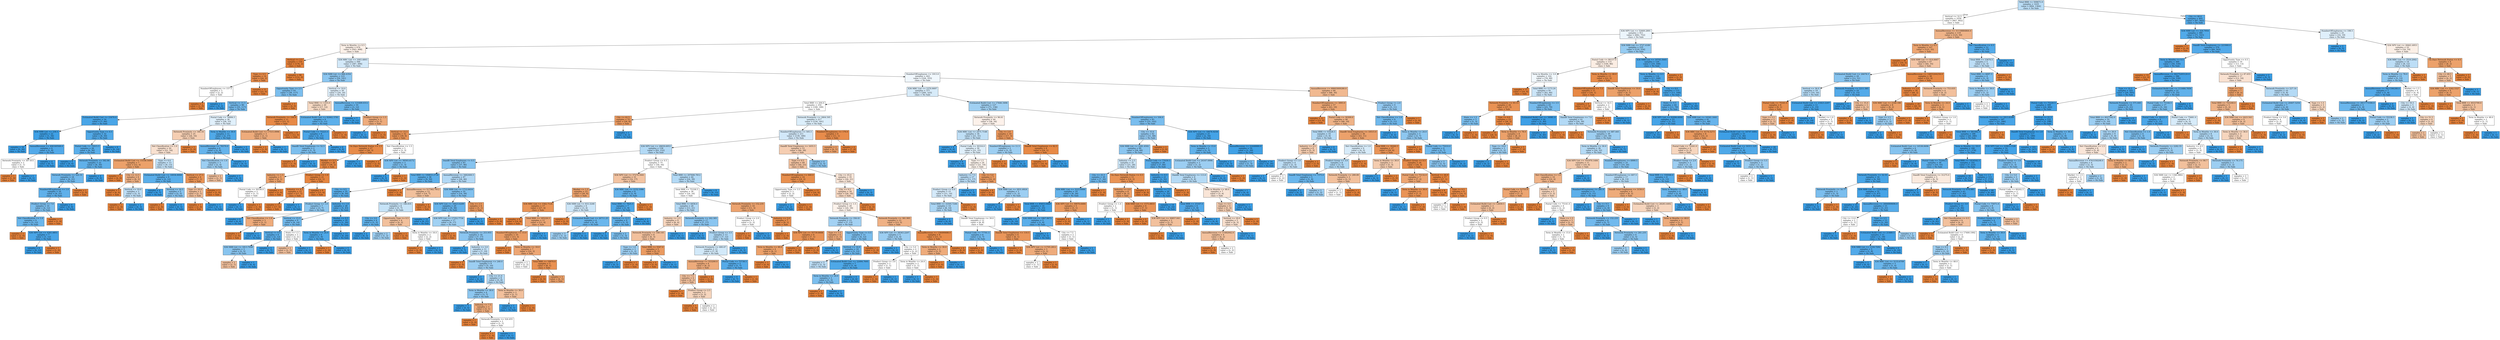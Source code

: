 digraph Tree {
node [shape=box, style="filled", color="black"] ;
0 [label="Total BRR <= 509671.0\nsamples = 1435\nvalue = [894, 1364]\nclass = No Sale", fillcolor="#399de558"] ;
1 [label="Vertical <= 32.5\nsamples = 1030\nvalue = [807, 802]\nclass = Sale", fillcolor="#e5813902"] ;
0 -> 1 [labeldistance=2.5, labelangle=45, headlabel="True"] ;
2 [label="X36 NPV List <= 52669.2891\nsamples = 911\nvalue = [682, 752]\nclass = No Sale", fillcolor="#399de518"] ;
1 -> 2 ;
3 [label="Term in Months <= 0.5\nsamples = 676\nvalue = [563, 498]\nclass = Sale", fillcolor="#e581391d"] ;
2 -> 3 ;
4 [label="Vertical <= 2.5\nsamples = 110\nvalue = [176, 2]\nclass = Sale", fillcolor="#e58139fc"] ;
3 -> 4 ;
5 [label="Type <= 0.5\nsamples = 14\nvalue = [24, 2]\nclass = Sale", fillcolor="#e58139ea"] ;
4 -> 5 ;
6 [label="NumberOfEmployees <= 157.5\nsamples = 3\nvalue = [2, 2]\nclass = Sale", fillcolor="#e5813900"] ;
5 -> 6 ;
7 [label="samples = 2\nvalue = [2, 0]\nclass = Sale", fillcolor="#e58139ff"] ;
6 -> 7 ;
8 [label="samples = 1\nvalue = [0, 2]\nclass = No Sale", fillcolor="#399de5ff"] ;
6 -> 8 ;
9 [label="samples = 11\nvalue = [22, 0]\nclass = Sale", fillcolor="#e58139ff"] ;
5 -> 9 ;
10 [label="samples = 96\nvalue = [152, 0]\nclass = Sale", fillcolor="#e58139ff"] ;
4 -> 10 ;
11 [label="X36 MRC List <= 1003.4893\nsamples = 566\nvalue = [387, 496]\nclass = No Sale", fillcolor="#399de538"] ;
3 -> 11 ;
12 [label="X36 NRR List <= 896.4354\nsamples = 123\nvalue = [59, 141]\nclass = No Sale", fillcolor="#399de594"] ;
11 -> 12 ;
13 [label="Opportunity Type <= 2.5\nsamples = 93\nvalue = [39, 117]\nclass = No Sale", fillcolor="#399de5aa"] ;
12 -> 13 ;
14 [label="Vertical <= 11.5\nsamples = 90\nvalue = [35, 117]\nclass = No Sale", fillcolor="#399de5b3"] ;
13 -> 14 ;
15 [label="Estimated Build Cost <= 23470.0\nsamples = 54\nvalue = [7, 84]\nclass = No Sale", fillcolor="#399de5ea"] ;
14 -> 15 ;
16 [label="X36 NRR List <= 230.5\nsamples = 22\nvalue = [1, 34]\nclass = No Sale", fillcolor="#399de5f8"] ;
15 -> 16 ;
17 [label="samples = 16\nvalue = [0, 26]\nclass = No Sale", fillcolor="#399de5ff"] ;
16 -> 17 ;
18 [label="AnnualRevenue <= 406349568.0\nsamples = 6\nvalue = [1, 8]\nclass = No Sale", fillcolor="#399de5df"] ;
16 -> 18 ;
19 [label="Network Proximity <= 307.815\nsamples = 2\nvalue = [1, 1]\nclass = Sale", fillcolor="#e5813900"] ;
18 -> 19 ;
20 [label="samples = 1\nvalue = [1, 0]\nclass = Sale", fillcolor="#e58139ff"] ;
19 -> 20 ;
21 [label="samples = 1\nvalue = [0, 1]\nclass = No Sale", fillcolor="#399de5ff"] ;
19 -> 21 ;
22 [label="samples = 4\nvalue = [0, 7]\nclass = No Sale", fillcolor="#399de5ff"] ;
18 -> 22 ;
23 [label="Opportunity Type <= 0.5\nsamples = 32\nvalue = [6, 50]\nclass = No Sale", fillcolor="#399de5e0"] ;
15 -> 23 ;
24 [label="Postal Code <= 75015.5\nsamples = 26\nvalue = [6, 36]\nclass = No Sale", fillcolor="#399de5d4"] ;
23 -> 24 ;
25 [label="samples = 4\nvalue = [0, 6]\nclass = No Sale", fillcolor="#399de5ff"] ;
24 -> 25 ;
26 [label="Network Proximity <= 582.86\nsamples = 22\nvalue = [6, 30]\nclass = No Sale", fillcolor="#399de5cc"] ;
24 -> 26 ;
27 [label="Network Proximity <= 522.31\nsamples = 18\nvalue = [6, 21]\nclass = No Sale", fillcolor="#399de5b6"] ;
26 -> 27 ;
28 [label="NumberOfEmployees <= 1.0\nsamples = 16\nvalue = [4, 21]\nclass = No Sale", fillcolor="#399de5ce"] ;
27 -> 28 ;
29 [label="Product Group <= 7.0\nsamples = 10\nvalue = [4, 12]\nclass = No Sale", fillcolor="#399de5aa"] ;
28 -> 29 ;
30 [label="Net Classification <= 1.0\nsamples = 9\nvalue = [3, 12]\nclass = No Sale", fillcolor="#399de5bf"] ;
29 -> 30 ;
31 [label="samples = 2\nvalue = [2, 0]\nclass = Sale", fillcolor="#e58139ff"] ;
30 -> 31 ;
32 [label="X36 NPV List <= 4261.6851\nsamples = 7\nvalue = [1, 12]\nclass = No Sale", fillcolor="#399de5ea"] ;
30 -> 32 ;
33 [label="samples = 6\nvalue = [0, 12]\nclass = No Sale", fillcolor="#399de5ff"] ;
32 -> 33 ;
34 [label="samples = 1\nvalue = [1, 0]\nclass = Sale", fillcolor="#e58139ff"] ;
32 -> 34 ;
35 [label="samples = 1\nvalue = [1, 0]\nclass = Sale", fillcolor="#e58139ff"] ;
29 -> 35 ;
36 [label="samples = 6\nvalue = [0, 9]\nclass = No Sale", fillcolor="#399de5ff"] ;
28 -> 36 ;
37 [label="samples = 2\nvalue = [2, 0]\nclass = Sale", fillcolor="#e58139ff"] ;
27 -> 37 ;
38 [label="samples = 4\nvalue = [0, 9]\nclass = No Sale", fillcolor="#399de5ff"] ;
26 -> 38 ;
39 [label="samples = 6\nvalue = [0, 14]\nclass = No Sale", fillcolor="#399de5ff"] ;
23 -> 39 ;
40 [label="Postal Code <= 78084.5\nsamples = 36\nvalue = [28, 33]\nclass = No Sale", fillcolor="#399de527"] ;
14 -> 40 ;
41 [label="Network Proximity <= 340.16\nsamples = 25\nvalue = [26, 16]\nclass = Sale", fillcolor="#e5813962"] ;
40 -> 41 ;
42 [label="Net Classification <= 1.0\nsamples = 20\nvalue = [21, 16]\nclass = Sale", fillcolor="#e581393d"] ;
41 -> 42 ;
43 [label="Estimated Build Cost <= 15108.5498\nsamples = 7\nvalue = [12, 3]\nclass = Sale", fillcolor="#e58139bf"] ;
42 -> 43 ;
44 [label="samples = 1\nvalue = [4, 0]\nclass = Sale", fillcolor="#e58139ff"] ;
43 -> 44 ;
45 [label="City <= 12.5\nsamples = 6\nvalue = [8, 3]\nclass = Sale", fillcolor="#e581399f"] ;
43 -> 45 ;
46 [label="samples = 3\nvalue = [6, 0]\nclass = Sale", fillcolor="#e58139ff"] ;
45 -> 46 ;
47 [label="Vertical <= 19.0\nsamples = 3\nvalue = [2, 3]\nclass = No Sale", fillcolor="#399de555"] ;
45 -> 47 ;
48 [label="samples = 1\nvalue = [2, 0]\nclass = Sale", fillcolor="#e58139ff"] ;
47 -> 48 ;
49 [label="samples = 2\nvalue = [0, 3]\nclass = No Sale", fillcolor="#399de5ff"] ;
47 -> 49 ;
50 [label="Type <= 6.0\nsamples = 13\nvalue = [9, 13]\nclass = No Sale", fillcolor="#399de54e"] ;
42 -> 50 ;
51 [label="Estimated Build Cost <= 16936.8008\nsamples = 9\nvalue = [2, 12]\nclass = No Sale", fillcolor="#399de5d4"] ;
50 -> 51 ;
52 [label="samples = 4\nvalue = [0, 7]\nclass = No Sale", fillcolor="#399de5ff"] ;
51 -> 52 ;
53 [label="Vertical <= 16.5\nsamples = 5\nvalue = [2, 5]\nclass = No Sale", fillcolor="#399de599"] ;
51 -> 53 ;
54 [label="samples = 1\nvalue = [2, 0]\nclass = Sale", fillcolor="#e58139ff"] ;
53 -> 54 ;
55 [label="samples = 4\nvalue = [0, 5]\nclass = No Sale", fillcolor="#399de5ff"] ;
53 -> 55 ;
56 [label="Vertical <= 27.5\nsamples = 4\nvalue = [7, 1]\nclass = Sale", fillcolor="#e58139db"] ;
50 -> 56 ;
57 [label="Type <= 20.0\nsamples = 2\nvalue = [2, 1]\nclass = Sale", fillcolor="#e581397f"] ;
56 -> 57 ;
58 [label="samples = 1\nvalue = [2, 0]\nclass = Sale", fillcolor="#e58139ff"] ;
57 -> 58 ;
59 [label="samples = 1\nvalue = [0, 1]\nclass = No Sale", fillcolor="#399de5ff"] ;
57 -> 59 ;
60 [label="samples = 2\nvalue = [5, 0]\nclass = Sale", fillcolor="#e58139ff"] ;
56 -> 60 ;
61 [label="samples = 5\nvalue = [5, 0]\nclass = Sale", fillcolor="#e58139ff"] ;
41 -> 61 ;
62 [label="Term in Months <= 30.0\nsamples = 11\nvalue = [2, 17]\nclass = No Sale", fillcolor="#399de5e1"] ;
40 -> 62 ;
63 [label="AnnualRevenue <= 78370.0\nsamples = 6\nvalue = [2, 9]\nclass = No Sale", fillcolor="#399de5c6"] ;
62 -> 63 ;
64 [label="Net Classification <= 1.0\nsamples = 3\nvalue = [2, 4]\nclass = No Sale", fillcolor="#399de57f"] ;
63 -> 64 ;
65 [label="samples = 2\nvalue = [2, 1]\nclass = Sale", fillcolor="#e581397f"] ;
64 -> 65 ;
66 [label="samples = 1\nvalue = [0, 3]\nclass = No Sale", fillcolor="#399de5ff"] ;
64 -> 66 ;
67 [label="samples = 3\nvalue = [0, 5]\nclass = No Sale", fillcolor="#399de5ff"] ;
63 -> 67 ;
68 [label="samples = 5\nvalue = [0, 8]\nclass = No Sale", fillcolor="#399de5ff"] ;
62 -> 68 ;
69 [label="samples = 3\nvalue = [4, 0]\nclass = Sale", fillcolor="#e58139ff"] ;
13 -> 69 ;
70 [label="Vertical <= 10.0\nsamples = 30\nvalue = [20, 24]\nclass = No Sale", fillcolor="#399de52a"] ;
12 -> 70 ;
71 [label="Total BRR <= 1355.0\nsamples = 20\nvalue = [17, 12]\nclass = Sale", fillcolor="#e581394b"] ;
70 -> 71 ;
72 [label="Network Proximity <= 194.9\nsamples = 11\nvalue = [15, 1]\nclass = Sale", fillcolor="#e58139ee"] ;
71 -> 72 ;
73 [label="Estimated Build Cost <= 17515.0996\nsamples = 3\nvalue = [3, 1]\nclass = Sale", fillcolor="#e58139aa"] ;
72 -> 73 ;
74 [label="samples = 2\nvalue = [3, 0]\nclass = Sale", fillcolor="#e58139ff"] ;
73 -> 74 ;
75 [label="samples = 1\nvalue = [0, 1]\nclass = No Sale", fillcolor="#399de5ff"] ;
73 -> 75 ;
76 [label="samples = 8\nvalue = [12, 0]\nclass = Sale", fillcolor="#e58139ff"] ;
72 -> 76 ;
77 [label="Estimated Build Cost <= 82662.5781\nsamples = 9\nvalue = [2, 11]\nclass = No Sale", fillcolor="#399de5d1"] ;
71 -> 77 ;
78 [label="Postal Code <= 75223.5\nsamples = 8\nvalue = [1, 11]\nclass = No Sale", fillcolor="#399de5e8"] ;
77 -> 78 ;
79 [label="DandB Total Employees <= 52.5\nsamples = 2\nvalue = [1, 3]\nclass = No Sale", fillcolor="#399de5aa"] ;
78 -> 79 ;
80 [label="samples = 1\nvalue = [1, 0]\nclass = Sale", fillcolor="#e58139ff"] ;
79 -> 80 ;
81 [label="samples = 1\nvalue = [0, 3]\nclass = No Sale", fillcolor="#399de5ff"] ;
79 -> 81 ;
82 [label="samples = 6\nvalue = [0, 8]\nclass = No Sale", fillcolor="#399de5ff"] ;
78 -> 82 ;
83 [label="samples = 1\nvalue = [1, 0]\nclass = Sale", fillcolor="#e58139ff"] ;
77 -> 83 ;
84 [label="AnnualRevenue <= 121609.0312\nsamples = 10\nvalue = [3, 12]\nclass = No Sale", fillcolor="#399de5bf"] ;
70 -> 84 ;
85 [label="samples = 7\nvalue = [0, 11]\nclass = No Sale", fillcolor="#399de5ff"] ;
84 -> 85 ;
86 [label="Product Group <= 1.5\nsamples = 3\nvalue = [3, 1]\nclass = Sale", fillcolor="#e58139aa"] ;
84 -> 86 ;
87 [label="samples = 1\nvalue = [0, 1]\nclass = No Sale", fillcolor="#399de5ff"] ;
86 -> 87 ;
88 [label="samples = 2\nvalue = [3, 0]\nclass = Sale", fillcolor="#e58139ff"] ;
86 -> 88 ;
89 [label="NumberOfEmployees <= 1913.0\nsamples = 443\nvalue = [328, 355]\nclass = No Sale", fillcolor="#399de513"] ;
11 -> 89 ;
90 [label="X36 MRC List <= 2370.9097\nsamples = 377\nvalue = [260, 325]\nclass = No Sale", fillcolor="#399de533"] ;
89 -> 90 ;
91 [label="Total BRR <= 204.0\nsamples = 250\nvalue = [189, 189]\nclass = Sale", fillcolor="#e5813900"] ;
90 -> 91 ;
92 [label="City <= 62.5\nsamples = 33\nvalue = [39, 8]\nclass = Sale", fillcolor="#e58139cb"] ;
91 -> 92 ;
93 [label="Vertical <= 15.5\nsamples = 32\nvalue = [39, 6]\nclass = Sale", fillcolor="#e58139d8"] ;
92 -> 93 ;
94 [label="On Zayo Network Status <= 1.5\nsamples = 27\nvalue = [36, 3]\nclass = Sale", fillcolor="#e58139ea"] ;
93 -> 94 ;
95 [label="Market <= 0.5\nsamples = 26\nvalue = [36, 2]\nclass = Sale", fillcolor="#e58139f1"] ;
94 -> 95 ;
96 [label="Industry <= 1.5\nsamples = 5\nvalue = [4, 1]\nclass = Sale", fillcolor="#e58139bf"] ;
95 -> 96 ;
97 [label="Postal Code <= 30336.0\nsamples = 2\nvalue = [1, 1]\nclass = Sale", fillcolor="#e5813900"] ;
96 -> 97 ;
98 [label="samples = 1\nvalue = [0, 1]\nclass = No Sale", fillcolor="#399de5ff"] ;
97 -> 98 ;
99 [label="samples = 1\nvalue = [1, 0]\nclass = Sale", fillcolor="#e58139ff"] ;
97 -> 99 ;
100 [label="samples = 3\nvalue = [3, 0]\nclass = Sale", fillcolor="#e58139ff"] ;
96 -> 100 ;
101 [label="Product Group <= 1.0\nsamples = 21\nvalue = [32, 1]\nclass = Sale", fillcolor="#e58139f7"] ;
95 -> 101 ;
102 [label="Industry <= 4.5\nsamples = 12\nvalue = [17, 1]\nclass = Sale", fillcolor="#e58139f0"] ;
101 -> 102 ;
103 [label="samples = 11\nvalue = [17, 0]\nclass = Sale", fillcolor="#e58139ff"] ;
102 -> 103 ;
104 [label="samples = 1\nvalue = [0, 1]\nclass = No Sale", fillcolor="#399de5ff"] ;
102 -> 104 ;
105 [label="samples = 9\nvalue = [15, 0]\nclass = Sale", fillcolor="#e58139ff"] ;
101 -> 105 ;
106 [label="samples = 1\nvalue = [0, 1]\nclass = No Sale", fillcolor="#399de5ff"] ;
94 -> 106 ;
107 [label="Net Classification <= 1.5\nsamples = 5\nvalue = [3, 3]\nclass = Sale", fillcolor="#e5813900"] ;
93 -> 107 ;
108 [label="samples = 2\nvalue = [2, 0]\nclass = Sale", fillcolor="#e58139ff"] ;
107 -> 108 ;
109 [label="X36 NPV List <= 39593.6172\nsamples = 3\nvalue = [1, 3]\nclass = No Sale", fillcolor="#399de5aa"] ;
107 -> 109 ;
110 [label="samples = 2\nvalue = [0, 3]\nclass = No Sale", fillcolor="#399de5ff"] ;
109 -> 110 ;
111 [label="samples = 1\nvalue = [1, 0]\nclass = Sale", fillcolor="#e58139ff"] ;
109 -> 111 ;
112 [label="samples = 1\nvalue = [0, 2]\nclass = No Sale", fillcolor="#399de5ff"] ;
92 -> 112 ;
113 [label="Network Proximity <= 2804.595\nsamples = 217\nvalue = [150, 181]\nclass = No Sale", fillcolor="#399de52c"] ;
91 -> 113 ;
114 [label="NumberOfEmployees <= 505.5\nsamples = 211\nvalue = [139, 180]\nclass = No Sale", fillcolor="#399de53a"] ;
113 -> 114 ;
115 [label="X36 NPV List <= 28659.6953\nsamples = 158\nvalue = [93, 152]\nclass = No Sale", fillcolor="#399de563"] ;
114 -> 115 ;
116 [label="DandB Total Employees <= 0.5\nsamples = 83\nvalue = [37, 96]\nclass = No Sale", fillcolor="#399de59d"] ;
115 -> 116 ;
117 [label="Total BRR <= 100833.2734\nsamples = 36\nvalue = [9, 50]\nclass = No Sale", fillcolor="#399de5d1"] ;
116 -> 117 ;
118 [label="City <= 0.5\nsamples = 35\nvalue = [8, 50]\nclass = No Sale", fillcolor="#399de5d6"] ;
117 -> 118 ;
119 [label="Product Group <= 1.0\nsamples = 7\nvalue = [3, 7]\nclass = No Sale", fillcolor="#399de592"] ;
118 -> 119 ;
120 [label="samples = 4\nvalue = [0, 6]\nclass = No Sale", fillcolor="#399de5ff"] ;
119 -> 120 ;
121 [label="Net Classification <= 1.0\nsamples = 3\nvalue = [3, 1]\nclass = Sale", fillcolor="#e58139aa"] ;
119 -> 121 ;
122 [label="samples = 2\nvalue = [3, 0]\nclass = Sale", fillcolor="#e58139ff"] ;
121 -> 122 ;
123 [label="samples = 1\nvalue = [0, 1]\nclass = No Sale", fillcolor="#399de5ff"] ;
121 -> 123 ;
124 [label="Industry <= 1.0\nsamples = 28\nvalue = [5, 43]\nclass = No Sale", fillcolor="#399de5e1"] ;
118 -> 124 ;
125 [label="Vertical <= 15.5\nsamples = 9\nvalue = [4, 14]\nclass = No Sale", fillcolor="#399de5b6"] ;
124 -> 125 ;
126 [label="Vertical <= 9.5\nsamples = 6\nvalue = [2, 12]\nclass = No Sale", fillcolor="#399de5d4"] ;
125 -> 126 ;
127 [label="X36 NRR List <= 1813.7058\nsamples = 3\nvalue = [2, 5]\nclass = No Sale", fillcolor="#399de599"] ;
126 -> 127 ;
128 [label="samples = 2\nvalue = [2, 1]\nclass = Sale", fillcolor="#e581397f"] ;
127 -> 128 ;
129 [label="samples = 1\nvalue = [0, 4]\nclass = No Sale", fillcolor="#399de5ff"] ;
127 -> 129 ;
130 [label="samples = 3\nvalue = [0, 7]\nclass = No Sale", fillcolor="#399de5ff"] ;
126 -> 130 ;
131 [label="State <= 1.5\nsamples = 3\nvalue = [2, 2]\nclass = Sale", fillcolor="#e5813900"] ;
125 -> 131 ;
132 [label="samples = 2\nvalue = [2, 1]\nclass = Sale", fillcolor="#e581397f"] ;
131 -> 132 ;
133 [label="samples = 1\nvalue = [0, 1]\nclass = No Sale", fillcolor="#399de5ff"] ;
131 -> 133 ;
134 [label="Market <= 0.5\nsamples = 19\nvalue = [1, 29]\nclass = No Sale", fillcolor="#399de5f6"] ;
124 -> 134 ;
135 [label="Term in Months <= 24.0\nsamples = 6\nvalue = [1, 9]\nclass = No Sale", fillcolor="#399de5e3"] ;
134 -> 135 ;
136 [label="samples = 1\nvalue = [1, 0]\nclass = Sale", fillcolor="#e58139ff"] ;
135 -> 136 ;
137 [label="samples = 5\nvalue = [0, 9]\nclass = No Sale", fillcolor="#399de5ff"] ;
135 -> 137 ;
138 [label="samples = 13\nvalue = [0, 20]\nclass = No Sale", fillcolor="#399de5ff"] ;
134 -> 138 ;
139 [label="samples = 1\nvalue = [1, 0]\nclass = Sale", fillcolor="#e58139ff"] ;
117 -> 139 ;
140 [label="AnnualRevenue <= 3482400.5\nsamples = 47\nvalue = [28, 46]\nclass = No Sale", fillcolor="#399de564"] ;
116 -> 140 ;
141 [label="AnnualRevenue <= 517362.7812\nsamples = 12\nvalue = [14, 7]\nclass = Sale", fillcolor="#e581397f"] ;
140 -> 141 ;
142 [label="Network Proximity <= 186.835\nsamples = 8\nvalue = [5, 7]\nclass = No Sale", fillcolor="#399de549"] ;
141 -> 142 ;
143 [label="City <= 2.0\nsamples = 4\nvalue = [1, 5]\nclass = No Sale", fillcolor="#399de5cc"] ;
142 -> 143 ;
144 [label="samples = 2\nvalue = [0, 3]\nclass = No Sale", fillcolor="#399de5ff"] ;
143 -> 144 ;
145 [label="samples = 2\nvalue = [1, 2]\nclass = No Sale", fillcolor="#399de57f"] ;
143 -> 145 ;
146 [label="Opportunity Type <= 0.5\nsamples = 4\nvalue = [4, 2]\nclass = Sale", fillcolor="#e581397f"] ;
142 -> 146 ;
147 [label="samples = 2\nvalue = [2, 0]\nclass = Sale", fillcolor="#e58139ff"] ;
146 -> 147 ;
148 [label="Term in Months <= 18.0\nsamples = 2\nvalue = [2, 2]\nclass = Sale", fillcolor="#e5813900"] ;
146 -> 148 ;
149 [label="samples = 1\nvalue = [2, 0]\nclass = Sale", fillcolor="#e58139ff"] ;
148 -> 149 ;
150 [label="samples = 1\nvalue = [0, 2]\nclass = No Sale", fillcolor="#399de5ff"] ;
148 -> 150 ;
151 [label="samples = 4\nvalue = [9, 0]\nclass = Sale", fillcolor="#e58139ff"] ;
141 -> 151 ;
152 [label="X36 NRR List <= 1712.6416\nsamples = 35\nvalue = [14, 39]\nclass = No Sale", fillcolor="#399de5a3"] ;
140 -> 152 ;
153 [label="X36 NPV List <= 16623.6289\nsamples = 29\nvalue = [9, 38]\nclass = No Sale", fillcolor="#399de5c3"] ;
152 -> 153 ;
154 [label="samples = 12\nvalue = [0, 21]\nclass = No Sale", fillcolor="#399de5ff"] ;
153 -> 154 ;
155 [label="X36 NPV List <= 17352.7734\nsamples = 17\nvalue = [9, 17]\nclass = No Sale", fillcolor="#399de578"] ;
153 -> 155 ;
156 [label="samples = 1\nvalue = [2, 0]\nclass = Sale", fillcolor="#e58139ff"] ;
155 -> 156 ;
157 [label="Network Proximity <= 253.955\nsamples = 16\nvalue = [7, 17]\nclass = No Sale", fillcolor="#399de596"] ;
155 -> 157 ;
158 [label="samples = 5\nvalue = [0, 7]\nclass = No Sale", fillcolor="#399de5ff"] ;
157 -> 158 ;
159 [label="Industry <= 3.0\nsamples = 11\nvalue = [7, 10]\nclass = No Sale", fillcolor="#399de54d"] ;
157 -> 159 ;
160 [label="samples = 2\nvalue = [2, 0]\nclass = Sale", fillcolor="#e58139ff"] ;
159 -> 160 ;
161 [label="DandB Total Employees <= 240.0\nsamples = 9\nvalue = [5, 10]\nclass = No Sale", fillcolor="#399de57f"] ;
159 -> 161 ;
162 [label="samples = 1\nvalue = [0, 2]\nclass = No Sale", fillcolor="#399de5ff"] ;
161 -> 162 ;
163 [label="City <= 21.0\nsamples = 8\nvalue = [5, 8]\nclass = No Sale", fillcolor="#399de560"] ;
161 -> 163 ;
164 [label="Term in Months <= 30.0\nsamples = 6\nvalue = [3, 7]\nclass = No Sale", fillcolor="#399de592"] ;
163 -> 164 ;
165 [label="samples = 3\nvalue = [0, 6]\nclass = No Sale", fillcolor="#399de5ff"] ;
164 -> 165 ;
166 [label="Industry <= 7.5\nsamples = 3\nvalue = [3, 1]\nclass = Sale", fillcolor="#e58139aa"] ;
164 -> 166 ;
167 [label="samples = 1\nvalue = [2, 0]\nclass = Sale", fillcolor="#e58139ff"] ;
166 -> 167 ;
168 [label="Network Proximity <= 324.455\nsamples = 2\nvalue = [1, 1]\nclass = Sale", fillcolor="#e5813900"] ;
166 -> 168 ;
169 [label="samples = 1\nvalue = [1, 0]\nclass = Sale", fillcolor="#e58139ff"] ;
168 -> 169 ;
170 [label="samples = 1\nvalue = [0, 1]\nclass = No Sale", fillcolor="#399de5ff"] ;
168 -> 170 ;
171 [label="Term in Months <= 30.0\nsamples = 2\nvalue = [2, 1]\nclass = Sale", fillcolor="#e581397f"] ;
163 -> 171 ;
172 [label="samples = 1\nvalue = [0, 1]\nclass = No Sale", fillcolor="#399de5ff"] ;
171 -> 172 ;
173 [label="samples = 1\nvalue = [2, 0]\nclass = Sale", fillcolor="#e58139ff"] ;
171 -> 173 ;
174 [label="City <= 2.5\nsamples = 6\nvalue = [5, 1]\nclass = Sale", fillcolor="#e58139cc"] ;
152 -> 174 ;
175 [label="samples = 1\nvalue = [0, 1]\nclass = No Sale", fillcolor="#399de5ff"] ;
174 -> 175 ;
176 [label="samples = 5\nvalue = [5, 0]\nclass = Sale", fillcolor="#e58139ff"] ;
174 -> 176 ;
177 [label="Product Group <= 0.5\nsamples = 75\nvalue = [56, 56]\nclass = Sale", fillcolor="#e5813900"] ;
115 -> 177 ;
178 [label="X36 NPV List <= 37274.1641\nsamples = 31\nvalue = [32, 17]\nclass = Sale", fillcolor="#e5813978"] ;
177 -> 178 ;
179 [label="Market <= 1.5\nsamples = 23\nvalue = [30, 8]\nclass = Sale", fillcolor="#e58139bb"] ;
178 -> 179 ;
180 [label="X36 MRC List <= 1562.7124\nsamples = 17\nvalue = [27, 4]\nclass = Sale", fillcolor="#e58139d9"] ;
179 -> 180 ;
181 [label="samples = 6\nvalue = [14, 0]\nclass = Sale", fillcolor="#e58139ff"] ;
180 -> 181 ;
182 [label="Total BRR <= 185226.5\nsamples = 11\nvalue = [13, 4]\nclass = Sale", fillcolor="#e58139b1"] ;
180 -> 182 ;
183 [label="NumberOfEmployees <= 15.0\nsamples = 10\nvalue = [13, 3]\nclass = Sale", fillcolor="#e58139c4"] ;
182 -> 183 ;
184 [label="samples = 3\nvalue = [3, 0]\nclass = Sale", fillcolor="#e58139ff"] ;
183 -> 184 ;
185 [label="Term in Months <= 18.0\nsamples = 7\nvalue = [10, 3]\nclass = Sale", fillcolor="#e58139b3"] ;
183 -> 185 ;
186 [label="samples = 2\nvalue = [2, 2]\nclass = Sale", fillcolor="#e5813900"] ;
185 -> 186 ;
187 [label="Total BRR <= 19970.0\nsamples = 5\nvalue = [8, 1]\nclass = Sale", fillcolor="#e58139df"] ;
185 -> 187 ;
188 [label="samples = 2\nvalue = [4, 0]\nclass = Sale", fillcolor="#e58139ff"] ;
187 -> 188 ;
189 [label="samples = 3\nvalue = [4, 1]\nclass = Sale", fillcolor="#e58139bf"] ;
187 -> 189 ;
190 [label="samples = 1\nvalue = [0, 1]\nclass = No Sale", fillcolor="#399de5ff"] ;
182 -> 190 ;
191 [label="X36 NRR List <= 833.3248\nsamples = 6\nvalue = [3, 4]\nclass = No Sale", fillcolor="#399de540"] ;
179 -> 191 ;
192 [label="samples = 2\nvalue = [2, 0]\nclass = Sale", fillcolor="#e58139ff"] ;
191 -> 192 ;
193 [label="Estimated Build Cost <= 26711.25\nsamples = 4\nvalue = [1, 4]\nclass = No Sale", fillcolor="#399de5bf"] ;
191 -> 193 ;
194 [label="samples = 3\nvalue = [1, 2]\nclass = No Sale", fillcolor="#399de57f"] ;
193 -> 194 ;
195 [label="samples = 1\nvalue = [0, 2]\nclass = No Sale", fillcolor="#399de5ff"] ;
193 -> 195 ;
196 [label="X36 MRC List <= 2152.1086\nsamples = 8\nvalue = [2, 9]\nclass = No Sale", fillcolor="#399de5c6"] ;
178 -> 196 ;
197 [label="Total BRR <= 7825.5\nsamples = 7\nvalue = [1, 9]\nclass = No Sale", fillcolor="#399de5e3"] ;
196 -> 197 ;
198 [label="Vertical <= 12.5\nsamples = 4\nvalue = [1, 5]\nclass = No Sale", fillcolor="#399de5cc"] ;
197 -> 198 ;
199 [label="samples = 2\nvalue = [0, 2]\nclass = No Sale", fillcolor="#399de5ff"] ;
198 -> 199 ;
200 [label="samples = 2\nvalue = [1, 3]\nclass = No Sale", fillcolor="#399de5aa"] ;
198 -> 200 ;
201 [label="samples = 3\nvalue = [0, 4]\nclass = No Sale", fillcolor="#399de5ff"] ;
197 -> 201 ;
202 [label="samples = 1\nvalue = [1, 0]\nclass = Sale", fillcolor="#e58139ff"] ;
196 -> 202 ;
203 [label="Total BRR <= 207606.7812\nsamples = 44\nvalue = [24, 39]\nclass = No Sale", fillcolor="#399de562"] ;
177 -> 203 ;
204 [label="Total BRR <= 75338.5\nsamples = 36\nvalue = [24, 24]\nclass = Sale", fillcolor="#e5813900"] ;
203 -> 204 ;
205 [label="Total BRR <= 6456.0\nsamples = 26\nvalue = [13, 21]\nclass = No Sale", fillcolor="#399de561"] ;
204 -> 205 ;
206 [label="Industry <= 3.5\nsamples = 9\nvalue = [6, 4]\nclass = Sale", fillcolor="#e5813955"] ;
205 -> 206 ;
207 [label="Network Proximity <= 168.145\nsamples = 8\nvalue = [6, 3]\nclass = Sale", fillcolor="#e581397f"] ;
206 -> 207 ;
208 [label="Type <= 1.0\nsamples = 3\nvalue = [1, 2]\nclass = No Sale", fillcolor="#399de57f"] ;
207 -> 208 ;
209 [label="samples = 2\nvalue = [0, 2]\nclass = No Sale", fillcolor="#399de5ff"] ;
208 -> 209 ;
210 [label="samples = 1\nvalue = [1, 0]\nclass = Sale", fillcolor="#e58139ff"] ;
208 -> 210 ;
211 [label="Total BRR <= 5547.0\nsamples = 5\nvalue = [5, 1]\nclass = Sale", fillcolor="#e58139cc"] ;
207 -> 211 ;
212 [label="samples = 4\nvalue = [5, 0]\nclass = Sale", fillcolor="#e58139ff"] ;
211 -> 212 ;
213 [label="samples = 1\nvalue = [0, 1]\nclass = No Sale", fillcolor="#399de5ff"] ;
211 -> 213 ;
214 [label="samples = 1\nvalue = [0, 1]\nclass = No Sale", fillcolor="#399de5ff"] ;
206 -> 214 ;
215 [label="Network Proximity <= 242.305\nsamples = 17\nvalue = [7, 17]\nclass = No Sale", fillcolor="#399de596"] ;
205 -> 215 ;
216 [label="samples = 4\nvalue = [0, 5]\nclass = No Sale", fillcolor="#399de5ff"] ;
215 -> 216 ;
217 [label="Product Group <= 3.5\nsamples = 13\nvalue = [7, 12]\nclass = No Sale", fillcolor="#399de56a"] ;
215 -> 217 ;
218 [label="Network Proximity <= 400.47\nsamples = 11\nvalue = [7, 9]\nclass = No Sale", fillcolor="#399de539"] ;
217 -> 218 ;
219 [label="AnnualRevenue <= 553200.0\nsamples = 6\nvalue = [6, 2]\nclass = Sale", fillcolor="#e58139aa"] ;
218 -> 219 ;
220 [label="City <= 7.5\nsamples = 4\nvalue = [4, 2]\nclass = Sale", fillcolor="#e581397f"] ;
219 -> 220 ;
221 [label="samples = 1\nvalue = [1, 0]\nclass = Sale", fillcolor="#e58139ff"] ;
220 -> 221 ;
222 [label="Product Group <= 2.5\nsamples = 3\nvalue = [3, 2]\nclass = Sale", fillcolor="#e5813955"] ;
220 -> 222 ;
223 [label="samples = 1\nvalue = [1, 0]\nclass = Sale", fillcolor="#e58139ff"] ;
222 -> 223 ;
224 [label="samples = 2\nvalue = [2, 2]\nclass = Sale", fillcolor="#e5813900"] ;
222 -> 224 ;
225 [label="samples = 2\nvalue = [2, 0]\nclass = Sale", fillcolor="#e58139ff"] ;
219 -> 225 ;
226 [label="Postal Code <= 75738.5\nsamples = 5\nvalue = [1, 7]\nclass = No Sale", fillcolor="#399de5db"] ;
218 -> 226 ;
227 [label="samples = 4\nvalue = [0, 7]\nclass = No Sale", fillcolor="#399de5ff"] ;
226 -> 227 ;
228 [label="samples = 1\nvalue = [1, 0]\nclass = Sale", fillcolor="#e58139ff"] ;
226 -> 228 ;
229 [label="samples = 2\nvalue = [0, 3]\nclass = No Sale", fillcolor="#399de5ff"] ;
217 -> 229 ;
230 [label="Network Proximity <= 152.235\nsamples = 10\nvalue = [11, 3]\nclass = Sale", fillcolor="#e58139b9"] ;
204 -> 230 ;
231 [label="Product Group <= 2.0\nsamples = 3\nvalue = [2, 2]\nclass = Sale", fillcolor="#e5813900"] ;
230 -> 231 ;
232 [label="samples = 1\nvalue = [2, 0]\nclass = Sale", fillcolor="#e58139ff"] ;
231 -> 232 ;
233 [label="samples = 2\nvalue = [0, 2]\nclass = No Sale", fillcolor="#399de5ff"] ;
231 -> 233 ;
234 [label="Industry <= 5.0\nsamples = 7\nvalue = [9, 1]\nclass = Sale", fillcolor="#e58139e3"] ;
230 -> 234 ;
235 [label="samples = 1\nvalue = [2, 0]\nclass = Sale", fillcolor="#e58139ff"] ;
234 -> 235 ;
236 [label="X36 NPV List <= 35739.8008\nsamples = 6\nvalue = [7, 1]\nclass = Sale", fillcolor="#e58139db"] ;
234 -> 236 ;
237 [label="Term in Months <= 48.0\nsamples = 4\nvalue = [4, 1]\nclass = Sale", fillcolor="#e58139bf"] ;
236 -> 237 ;
238 [label="samples = 3\nvalue = [4, 0]\nclass = Sale", fillcolor="#e58139ff"] ;
237 -> 238 ;
239 [label="samples = 1\nvalue = [0, 1]\nclass = No Sale", fillcolor="#399de5ff"] ;
237 -> 239 ;
240 [label="samples = 2\nvalue = [3, 0]\nclass = Sale", fillcolor="#e58139ff"] ;
236 -> 240 ;
241 [label="samples = 8\nvalue = [0, 15]\nclass = No Sale", fillcolor="#399de5ff"] ;
203 -> 241 ;
242 [label="DandB Total Employees <= 1655.5\nsamples = 53\nvalue = [46, 28]\nclass = Sale", fillcolor="#e5813964"] ;
114 -> 242 ;
243 [label="Type <= 0.5\nsamples = 49\nvalue = [44, 23]\nclass = Sale", fillcolor="#e581397a"] ;
242 -> 243 ;
244 [label="NumberOfEmployees <= 640.0\nsamples = 14\nvalue = [18, 2]\nclass = Sale", fillcolor="#e58139e3"] ;
243 -> 244 ;
245 [label="Opportunity Type <= 3.5\nsamples = 3\nvalue = [2, 2]\nclass = Sale", fillcolor="#e5813900"] ;
244 -> 245 ;
246 [label="samples = 2\nvalue = [0, 2]\nclass = No Sale", fillcolor="#399de5ff"] ;
245 -> 246 ;
247 [label="samples = 1\nvalue = [2, 0]\nclass = Sale", fillcolor="#e58139ff"] ;
245 -> 247 ;
248 [label="samples = 11\nvalue = [16, 0]\nclass = Sale", fillcolor="#e58139ff"] ;
244 -> 248 ;
249 [label="City <= 45.0\nsamples = 35\nvalue = [26, 21]\nclass = Sale", fillcolor="#e5813931"] ;
243 -> 249 ;
250 [label="City <= 9.5\nsamples = 34\nvalue = [26, 18]\nclass = Sale", fillcolor="#e581394e"] ;
249 -> 250 ;
251 [label="Product Group <= 1.5\nsamples = 28\nvalue = [20, 18]\nclass = Sale", fillcolor="#e5813919"] ;
250 -> 251 ;
252 [label="Network Proximity <= 356.41\nsamples = 15\nvalue = [7, 13]\nclass = No Sale", fillcolor="#399de576"] ;
251 -> 252 ;
253 [label="Type <= 1.5\nsamples = 4\nvalue = [3, 1]\nclass = Sale", fillcolor="#e58139aa"] ;
252 -> 253 ;
254 [label="samples = 3\nvalue = [3, 0]\nclass = Sale", fillcolor="#e58139ff"] ;
253 -> 254 ;
255 [label="samples = 1\nvalue = [0, 1]\nclass = No Sale", fillcolor="#399de5ff"] ;
253 -> 255 ;
256 [label="Opportunity Type <= 0.5\nsamples = 11\nvalue = [4, 12]\nclass = No Sale", fillcolor="#399de5aa"] ;
252 -> 256 ;
257 [label="Vertical <= 14.0\nsamples = 10\nvalue = [3, 12]\nclass = No Sale", fillcolor="#399de5bf"] ;
256 -> 257 ;
258 [label="samples = 3\nvalue = [2, 3]\nclass = No Sale", fillcolor="#399de555"] ;
257 -> 258 ;
259 [label="Estimated Build Cost <= 22094.7695\nsamples = 7\nvalue = [1, 9]\nclass = No Sale", fillcolor="#399de5e3"] ;
257 -> 259 ;
260 [label="Term in Months <= 18.0\nsamples = 3\nvalue = [1, 3]\nclass = No Sale", fillcolor="#399de5aa"] ;
259 -> 260 ;
261 [label="samples = 1\nvalue = [1, 0]\nclass = Sale", fillcolor="#e58139ff"] ;
260 -> 261 ;
262 [label="samples = 2\nvalue = [0, 3]\nclass = No Sale", fillcolor="#399de5ff"] ;
260 -> 262 ;
263 [label="samples = 4\nvalue = [0, 6]\nclass = No Sale", fillcolor="#399de5ff"] ;
259 -> 263 ;
264 [label="samples = 1\nvalue = [1, 0]\nclass = Sale", fillcolor="#e58139ff"] ;
256 -> 264 ;
265 [label="Network Proximity <= 381.995\nsamples = 13\nvalue = [13, 5]\nclass = Sale", fillcolor="#e581399d"] ;
251 -> 265 ;
266 [label="X36 NPV List <= 28343.2207\nsamples = 5\nvalue = [2, 4]\nclass = No Sale", fillcolor="#399de57f"] ;
265 -> 266 ;
267 [label="samples = 1\nvalue = [0, 2]\nclass = No Sale", fillcolor="#399de5ff"] ;
266 -> 267 ;
268 [label="City <= 5.0\nsamples = 4\nvalue = [2, 2]\nclass = Sale", fillcolor="#e5813900"] ;
266 -> 268 ;
269 [label="Product Group <= 3.0\nsamples = 2\nvalue = [1, 1]\nclass = Sale", fillcolor="#e5813900"] ;
268 -> 269 ;
270 [label="samples = 1\nvalue = [1, 0]\nclass = Sale", fillcolor="#e58139ff"] ;
269 -> 270 ;
271 [label="samples = 1\nvalue = [0, 1]\nclass = No Sale", fillcolor="#399de5ff"] ;
269 -> 271 ;
272 [label="Term in Months <= 24.0\nsamples = 2\nvalue = [1, 1]\nclass = Sale", fillcolor="#e5813900"] ;
268 -> 272 ;
273 [label="samples = 1\nvalue = [0, 1]\nclass = No Sale", fillcolor="#399de5ff"] ;
272 -> 273 ;
274 [label="samples = 1\nvalue = [1, 0]\nclass = Sale", fillcolor="#e58139ff"] ;
272 -> 274 ;
275 [label="AnnualRevenue <= 136490688.0\nsamples = 8\nvalue = [11, 1]\nclass = Sale", fillcolor="#e58139e8"] ;
265 -> 275 ;
276 [label="Term in Months <= 30.0\nsamples = 2\nvalue = [3, 1]\nclass = Sale", fillcolor="#e58139aa"] ;
275 -> 276 ;
277 [label="samples = 1\nvalue = [3, 0]\nclass = Sale", fillcolor="#e58139ff"] ;
276 -> 277 ;
278 [label="samples = 1\nvalue = [0, 1]\nclass = No Sale", fillcolor="#399de5ff"] ;
276 -> 278 ;
279 [label="samples = 6\nvalue = [8, 0]\nclass = Sale", fillcolor="#e58139ff"] ;
275 -> 279 ;
280 [label="samples = 6\nvalue = [6, 0]\nclass = Sale", fillcolor="#e58139ff"] ;
250 -> 280 ;
281 [label="samples = 1\nvalue = [0, 3]\nclass = No Sale", fillcolor="#399de5ff"] ;
249 -> 281 ;
282 [label="samples = 4\nvalue = [2, 5]\nclass = No Sale", fillcolor="#399de599"] ;
242 -> 282 ;
283 [label="NumberOfEmployees <= 170.0\nsamples = 6\nvalue = [11, 1]\nclass = Sale", fillcolor="#e58139e8"] ;
113 -> 283 ;
284 [label="samples = 2\nvalue = [4, 1]\nclass = Sale", fillcolor="#e58139bf"] ;
283 -> 284 ;
285 [label="samples = 4\nvalue = [7, 0]\nclass = Sale", fillcolor="#e58139ff"] ;
283 -> 285 ;
286 [label="Estimated Build Cost <= 17646.3496\nsamples = 127\nvalue = [71, 136]\nclass = No Sale", fillcolor="#399de57a"] ;
90 -> 286 ;
287 [label="Network Proximity <= 96.61\nsamples = 44\nvalue = [38, 34]\nclass = Sale", fillcolor="#e581391b"] ;
286 -> 287 ;
288 [label="X36 MRC List <= 2471.7148\nsamples = 34\nvalue = [21, 31]\nclass = No Sale", fillcolor="#399de552"] ;
287 -> 288 ;
289 [label="samples = 4\nvalue = [0, 6]\nclass = No Sale", fillcolor="#399de5ff"] ;
288 -> 289 ;
290 [label="Postal Code <= 30316.0\nsamples = 30\nvalue = [21, 25]\nclass = No Sale", fillcolor="#399de529"] ;
288 -> 290 ;
291 [label="samples = 6\nvalue = [0, 6]\nclass = No Sale", fillcolor="#399de5ff"] ;
290 -> 291 ;
292 [label="Type <= 1.5\nsamples = 24\nvalue = [21, 19]\nclass = Sale", fillcolor="#e5813918"] ;
290 -> 292 ;
293 [label="Industry <= 7.5\nsamples = 17\nvalue = [11, 17]\nclass = No Sale", fillcolor="#399de55a"] ;
292 -> 293 ;
294 [label="Product Group <= 6.0\nsamples = 15\nvalue = [11, 14]\nclass = No Sale", fillcolor="#399de537"] ;
293 -> 294 ;
295 [label="Total BRR <= 32505.7246\nsamples = 14\nvalue = [8, 14]\nclass = No Sale", fillcolor="#399de56d"] ;
294 -> 295 ;
296 [label="samples = 2\nvalue = [0, 6]\nclass = No Sale", fillcolor="#399de5ff"] ;
295 -> 296 ;
297 [label="DandB Total Employees <= 39.0\nsamples = 12\nvalue = [8, 8]\nclass = Sale", fillcolor="#e5813900"] ;
295 -> 297 ;
298 [label="Postal Code <= 77701.5\nsamples = 6\nvalue = [2, 7]\nclass = No Sale", fillcolor="#399de5b6"] ;
297 -> 298 ;
299 [label="samples = 1\nvalue = [2, 0]\nclass = Sale", fillcolor="#e58139ff"] ;
298 -> 299 ;
300 [label="samples = 5\nvalue = [0, 7]\nclass = No Sale", fillcolor="#399de5ff"] ;
298 -> 300 ;
301 [label="DandB Total Employees <= 110.5\nsamples = 6\nvalue = [6, 1]\nclass = Sale", fillcolor="#e58139d4"] ;
297 -> 301 ;
302 [label="samples = 3\nvalue = [3, 0]\nclass = Sale", fillcolor="#e58139ff"] ;
301 -> 302 ;
303 [label="X36 NPV List <= 11705.2812\nsamples = 3\nvalue = [3, 1]\nclass = Sale", fillcolor="#e58139aa"] ;
301 -> 303 ;
304 [label="samples = 2\nvalue = [1, 1]\nclass = Sale", fillcolor="#e5813900"] ;
303 -> 304 ;
305 [label="samples = 1\nvalue = [2, 0]\nclass = Sale", fillcolor="#e58139ff"] ;
303 -> 305 ;
306 [label="samples = 1\nvalue = [3, 0]\nclass = Sale", fillcolor="#e58139ff"] ;
294 -> 306 ;
307 [label="samples = 2\nvalue = [0, 3]\nclass = No Sale", fillcolor="#399de5ff"] ;
293 -> 307 ;
308 [label="City <= 5.0\nsamples = 7\nvalue = [10, 2]\nclass = Sale", fillcolor="#e58139cc"] ;
292 -> 308 ;
309 [label="samples = 4\nvalue = [9, 0]\nclass = Sale", fillcolor="#e58139ff"] ;
308 -> 309 ;
310 [label="X36 NRR List <= 2831.6924\nsamples = 3\nvalue = [1, 2]\nclass = No Sale", fillcolor="#399de57f"] ;
308 -> 310 ;
311 [label="samples = 2\nvalue = [0, 2]\nclass = No Sale", fillcolor="#399de5ff"] ;
310 -> 311 ;
312 [label="samples = 1\nvalue = [1, 0]\nclass = Sale", fillcolor="#e58139ff"] ;
310 -> 312 ;
313 [label="City <= 2.0\nsamples = 10\nvalue = [17, 3]\nclass = Sale", fillcolor="#e58139d2"] ;
287 -> 313 ;
314 [label="NumberOfEmployees <= 11.5\nsamples = 2\nvalue = [1, 2]\nclass = No Sale", fillcolor="#399de57f"] ;
313 -> 314 ;
315 [label="samples = 1\nvalue = [1, 0]\nclass = Sale", fillcolor="#e58139ff"] ;
314 -> 315 ;
316 [label="samples = 1\nvalue = [0, 2]\nclass = No Sale", fillcolor="#399de5ff"] ;
314 -> 316 ;
317 [label="DandB Total Employees <= 82.5\nsamples = 8\nvalue = [16, 1]\nclass = Sale", fillcolor="#e58139ef"] ;
313 -> 317 ;
318 [label="samples = 7\nvalue = [16, 0]\nclass = Sale", fillcolor="#e58139ff"] ;
317 -> 318 ;
319 [label="samples = 1\nvalue = [0, 1]\nclass = No Sale", fillcolor="#399de5ff"] ;
317 -> 319 ;
320 [label="NumberOfEmployees <= 104.0\nsamples = 83\nvalue = [33, 102]\nclass = No Sale", fillcolor="#399de5ac"] ;
286 -> 320 ;
321 [label="City <= 33.0\nsamples = 62\nvalue = [31, 68]\nclass = No Sale", fillcolor="#399de58b"] ;
320 -> 321 ;
322 [label="X36 NRR List <= 2281.4592\nsamples = 60\nvalue = [28, 68]\nclass = No Sale", fillcolor="#399de596"] ;
321 -> 322 ;
323 [label="Industry <= 2.5\nsamples = 31\nvalue = [21, 28]\nclass = No Sale", fillcolor="#399de540"] ;
322 -> 323 ;
324 [label="City <= 25.5\nsamples = 20\nvalue = [7, 26]\nclass = No Sale", fillcolor="#399de5ba"] ;
323 -> 324 ;
325 [label="X36 MRC List <= 3223.6084\nsamples = 19\nvalue = [6, 26]\nclass = No Sale", fillcolor="#399de5c4"] ;
324 -> 325 ;
326 [label="Total BRR <= 85653.0469\nsamples = 14\nvalue = [1, 25]\nclass = No Sale", fillcolor="#399de5f5"] ;
325 -> 326 ;
327 [label="samples = 9\nvalue = [0, 19]\nclass = No Sale", fillcolor="#399de5ff"] ;
326 -> 327 ;
328 [label="X36 NRR List <= 1867.8672\nsamples = 5\nvalue = [1, 6]\nclass = No Sale", fillcolor="#399de5d4"] ;
326 -> 328 ;
329 [label="samples = 3\nvalue = [0, 5]\nclass = No Sale", fillcolor="#399de5ff"] ;
328 -> 329 ;
330 [label="City <= 7.5\nsamples = 2\nvalue = [1, 1]\nclass = Sale", fillcolor="#e5813900"] ;
328 -> 330 ;
331 [label="samples = 1\nvalue = [1, 0]\nclass = Sale", fillcolor="#e58139ff"] ;
330 -> 331 ;
332 [label="samples = 1\nvalue = [0, 1]\nclass = No Sale", fillcolor="#399de5ff"] ;
330 -> 332 ;
333 [label="X36 NPV List <= 39970.6484\nsamples = 5\nvalue = [5, 1]\nclass = Sale", fillcolor="#e58139cc"] ;
325 -> 333 ;
334 [label="samples = 4\nvalue = [5, 0]\nclass = Sale", fillcolor="#e58139ff"] ;
333 -> 334 ;
335 [label="samples = 1\nvalue = [0, 1]\nclass = No Sale", fillcolor="#399de5ff"] ;
333 -> 335 ;
336 [label="samples = 1\nvalue = [1, 0]\nclass = Sale", fillcolor="#e58139ff"] ;
324 -> 336 ;
337 [label="On Zayo Network Status <= 0.5\nsamples = 11\nvalue = [14, 2]\nclass = Sale", fillcolor="#e58139db"] ;
323 -> 337 ;
338 [label="Industry <= 4.0\nsamples = 8\nvalue = [8, 2]\nclass = Sale", fillcolor="#e58139bf"] ;
337 -> 338 ;
339 [label="Product Group <= 1.0\nsamples = 2\nvalue = [1, 1]\nclass = Sale", fillcolor="#e5813900"] ;
338 -> 339 ;
340 [label="samples = 1\nvalue = [0, 1]\nclass = No Sale", fillcolor="#399de5ff"] ;
339 -> 340 ;
341 [label="samples = 1\nvalue = [1, 0]\nclass = Sale", fillcolor="#e58139ff"] ;
339 -> 341 ;
342 [label="X36 NRR List <= 1575.0833\nsamples = 6\nvalue = [7, 1]\nclass = Sale", fillcolor="#e58139db"] ;
338 -> 342 ;
343 [label="samples = 4\nvalue = [5, 0]\nclass = Sale", fillcolor="#e58139ff"] ;
342 -> 343 ;
344 [label="X36 NPV List <= 30857.041\nsamples = 2\nvalue = [2, 1]\nclass = Sale", fillcolor="#e581397f"] ;
342 -> 344 ;
345 [label="samples = 1\nvalue = [2, 0]\nclass = Sale", fillcolor="#e58139ff"] ;
344 -> 345 ;
346 [label="samples = 1\nvalue = [0, 1]\nclass = No Sale", fillcolor="#399de5ff"] ;
344 -> 346 ;
347 [label="samples = 3\nvalue = [6, 0]\nclass = Sale", fillcolor="#e58139ff"] ;
337 -> 347 ;
348 [label="Postal Code <= 77630.5\nsamples = 29\nvalue = [7, 40]\nclass = No Sale", fillcolor="#399de5d2"] ;
322 -> 348 ;
349 [label="Industry <= 8.5\nsamples = 21\nvalue = [2, 32]\nclass = No Sale", fillcolor="#399de5ef"] ;
348 -> 349 ;
350 [label="Industry <= 7.5\nsamples = 20\nvalue = [1, 32]\nclass = No Sale", fillcolor="#399de5f7"] ;
349 -> 350 ;
351 [label="samples = 14\nvalue = [0, 24]\nclass = No Sale", fillcolor="#399de5ff"] ;
350 -> 351 ;
352 [label="Total BRR <= 25167.5\nsamples = 6\nvalue = [1, 8]\nclass = No Sale", fillcolor="#399de5df"] ;
350 -> 352 ;
353 [label="samples = 1\nvalue = [1, 0]\nclass = Sale", fillcolor="#e58139ff"] ;
352 -> 353 ;
354 [label="samples = 5\nvalue = [0, 8]\nclass = No Sale", fillcolor="#399de5ff"] ;
352 -> 354 ;
355 [label="samples = 1\nvalue = [1, 0]\nclass = Sale", fillcolor="#e58139ff"] ;
349 -> 355 ;
356 [label="DandB Total Employees <= 113.0\nsamples = 8\nvalue = [5, 8]\nclass = No Sale", fillcolor="#399de560"] ;
348 -> 356 ;
357 [label="Term in Months <= 48.0\nsamples = 7\nvalue = [5, 4]\nclass = Sale", fillcolor="#e5813933"] ;
356 -> 357 ;
358 [label="Type <= 4.0\nsamples = 6\nvalue = [5, 3]\nclass = Sale", fillcolor="#e5813966"] ;
357 -> 358 ;
359 [label="Vertical <= 18.0\nsamples = 5\nvalue = [4, 3]\nclass = Sale", fillcolor="#e5813940"] ;
358 -> 359 ;
360 [label="AnnualRevenue <= 11482042.0\nsamples = 4\nvalue = [4, 2]\nclass = Sale", fillcolor="#e581397f"] ;
359 -> 360 ;
361 [label="samples = 2\nvalue = [2, 0]\nclass = Sale", fillcolor="#e58139ff"] ;
360 -> 361 ;
362 [label="samples = 2\nvalue = [2, 2]\nclass = Sale", fillcolor="#e5813900"] ;
360 -> 362 ;
363 [label="samples = 1\nvalue = [0, 1]\nclass = No Sale", fillcolor="#399de5ff"] ;
359 -> 363 ;
364 [label="samples = 1\nvalue = [1, 0]\nclass = Sale", fillcolor="#e58139ff"] ;
358 -> 364 ;
365 [label="samples = 1\nvalue = [0, 1]\nclass = No Sale", fillcolor="#399de5ff"] ;
357 -> 365 ;
366 [label="samples = 1\nvalue = [0, 4]\nclass = No Sale", fillcolor="#399de5ff"] ;
356 -> 366 ;
367 [label="samples = 2\nvalue = [3, 0]\nclass = Sale", fillcolor="#e58139ff"] ;
321 -> 367 ;
368 [label="X36 NPV List <= 18476.9258\nsamples = 21\nvalue = [2, 34]\nclass = No Sale", fillcolor="#399de5f0"] ;
320 -> 368 ;
369 [label="Term in Months <= 15.0\nsamples = 5\nvalue = [1, 5]\nclass = No Sale", fillcolor="#399de5cc"] ;
368 -> 369 ;
370 [label="Estimated Build Cost <= 24167.0996\nsamples = 3\nvalue = [1, 2]\nclass = No Sale", fillcolor="#399de57f"] ;
369 -> 370 ;
371 [label="samples = 2\nvalue = [0, 2]\nclass = No Sale", fillcolor="#399de5ff"] ;
370 -> 371 ;
372 [label="samples = 1\nvalue = [1, 0]\nclass = Sale", fillcolor="#e58139ff"] ;
370 -> 372 ;
373 [label="samples = 2\nvalue = [0, 3]\nclass = No Sale", fillcolor="#399de5ff"] ;
369 -> 373 ;
374 [label="AnnualRevenue <= 22448880.0\nsamples = 16\nvalue = [1, 29]\nclass = No Sale", fillcolor="#399de5f6"] ;
368 -> 374 ;
375 [label="samples = 2\nvalue = [1, 3]\nclass = No Sale", fillcolor="#399de5aa"] ;
374 -> 375 ;
376 [label="samples = 14\nvalue = [0, 26]\nclass = No Sale", fillcolor="#399de5ff"] ;
374 -> 376 ;
377 [label="AnnualRevenue <= 68663009280.0\nsamples = 66\nvalue = [68, 30]\nclass = Sale", fillcolor="#e581398e"] ;
89 -> 377 ;
378 [label="NumberOfEmployees <= 3093.0\nsamples = 57\nvalue = [63, 19]\nclass = Sale", fillcolor="#e58139b2"] ;
377 -> 378 ;
379 [label="samples = 11\nvalue = [15, 0]\nclass = Sale", fillcolor="#e58139ff"] ;
378 -> 379 ;
380 [label="Postal Code <= 30309.0\nsamples = 46\nvalue = [48, 19]\nclass = Sale", fillcolor="#e581399a"] ;
378 -> 380 ;
381 [label="Total BRR <= 93426.5\nsamples = 10\nvalue = [5, 8]\nclass = No Sale", fillcolor="#399de560"] ;
380 -> 381 ;
382 [label="Industry <= 2.5\nsamples = 6\nvalue = [5, 3]\nclass = Sale", fillcolor="#e5813966"] ;
381 -> 382 ;
383 [label="Product Group <= 1.0\nsamples = 4\nvalue = [2, 3]\nclass = No Sale", fillcolor="#399de555"] ;
382 -> 383 ;
384 [label="samples = 1\nvalue = [0, 1]\nclass = No Sale", fillcolor="#399de5ff"] ;
383 -> 384 ;
385 [label="samples = 3\nvalue = [2, 2]\nclass = Sale", fillcolor="#e5813900"] ;
383 -> 385 ;
386 [label="samples = 2\nvalue = [3, 0]\nclass = Sale", fillcolor="#e58139ff"] ;
382 -> 386 ;
387 [label="samples = 4\nvalue = [0, 5]\nclass = No Sale", fillcolor="#399de5ff"] ;
381 -> 387 ;
388 [label="DandB Total Employees <= 10515.0\nsamples = 36\nvalue = [43, 11]\nclass = Sale", fillcolor="#e58139be"] ;
380 -> 388 ;
389 [label="Net Classification <= 1.0\nsamples = 9\nvalue = [4, 5]\nclass = No Sale", fillcolor="#399de533"] ;
388 -> 389 ;
390 [label="Product Group <= 3.0\nsamples = 8\nvalue = [3, 5]\nclass = No Sale", fillcolor="#399de566"] ;
389 -> 390 ;
391 [label="DandB Total Employees <= 7375.0\nsamples = 5\nvalue = [1, 4]\nclass = No Sale", fillcolor="#399de5bf"] ;
390 -> 391 ;
392 [label="samples = 2\nvalue = [0, 2]\nclass = No Sale", fillcolor="#399de5ff"] ;
391 -> 392 ;
393 [label="samples = 3\nvalue = [1, 2]\nclass = No Sale", fillcolor="#399de57f"] ;
391 -> 393 ;
394 [label="Network Proximity <= 289.89\nsamples = 3\nvalue = [2, 1]\nclass = Sale", fillcolor="#e581397f"] ;
390 -> 394 ;
395 [label="samples = 2\nvalue = [1, 1]\nclass = Sale", fillcolor="#e5813900"] ;
394 -> 395 ;
396 [label="samples = 1\nvalue = [1, 0]\nclass = Sale", fillcolor="#e58139ff"] ;
394 -> 396 ;
397 [label="samples = 1\nvalue = [1, 0]\nclass = Sale", fillcolor="#e58139ff"] ;
389 -> 397 ;
398 [label="Total BRR <= 39260.5\nsamples = 27\nvalue = [39, 6]\nclass = Sale", fillcolor="#e58139d8"] ;
388 -> 398 ;
399 [label="Term in Months <= 30.0\nsamples = 3\nvalue = [5, 3]\nclass = Sale", fillcolor="#e5813966"] ;
398 -> 399 ;
400 [label="samples = 1\nvalue = [0, 3]\nclass = No Sale", fillcolor="#399de5ff"] ;
399 -> 400 ;
401 [label="samples = 2\nvalue = [5, 0]\nclass = Sale", fillcolor="#e58139ff"] ;
399 -> 401 ;
402 [label="Product Group <= 0.5\nsamples = 24\nvalue = [34, 3]\nclass = Sale", fillcolor="#e58139e9"] ;
398 -> 402 ;
403 [label="Postal Code <= 75132.0\nsamples = 7\nvalue = [7, 2]\nclass = Sale", fillcolor="#e58139b6"] ;
402 -> 403 ;
404 [label="samples = 1\nvalue = [0, 1]\nclass = No Sale", fillcolor="#399de5ff"] ;
403 -> 404 ;
405 [label="Term in Months <= 30.0\nsamples = 6\nvalue = [7, 1]\nclass = Sale", fillcolor="#e58139db"] ;
403 -> 405 ;
406 [label="samples = 1\nvalue = [0, 1]\nclass = No Sale", fillcolor="#399de5ff"] ;
405 -> 406 ;
407 [label="samples = 5\nvalue = [7, 0]\nclass = Sale", fillcolor="#e58139ff"] ;
405 -> 407 ;
408 [label="Vertical <= 26.0\nsamples = 17\nvalue = [27, 1]\nclass = Sale", fillcolor="#e58139f6"] ;
402 -> 408 ;
409 [label="samples = 8\nvalue = [13, 0]\nclass = Sale", fillcolor="#e58139ff"] ;
408 -> 409 ;
410 [label="Type <= 0.5\nsamples = 9\nvalue = [14, 1]\nclass = Sale", fillcolor="#e58139ed"] ;
408 -> 410 ;
411 [label="samples = 2\nvalue = [1, 1]\nclass = Sale", fillcolor="#e5813900"] ;
410 -> 411 ;
412 [label="samples = 7\nvalue = [13, 0]\nclass = Sale", fillcolor="#e58139ff"] ;
410 -> 412 ;
413 [label="Product Group <= 2.0\nsamples = 9\nvalue = [5, 11]\nclass = No Sale", fillcolor="#399de58b"] ;
377 -> 413 ;
414 [label="Net Classification <= 1.0\nsamples = 8\nvalue = [3, 11]\nclass = No Sale", fillcolor="#399de5b9"] ;
413 -> 414 ;
415 [label="samples = 3\nvalue = [0, 4]\nclass = No Sale", fillcolor="#399de5ff"] ;
414 -> 415 ;
416 [label="Term in Months <= 24.0\nsamples = 5\nvalue = [3, 7]\nclass = No Sale", fillcolor="#399de592"] ;
414 -> 416 ;
417 [label="samples = 1\nvalue = [1, 0]\nclass = Sale", fillcolor="#e58139ff"] ;
416 -> 417 ;
418 [label="Postal Code <= 75010.0\nsamples = 4\nvalue = [2, 7]\nclass = No Sale", fillcolor="#399de5b6"] ;
416 -> 418 ;
419 [label="samples = 3\nvalue = [2, 5]\nclass = No Sale", fillcolor="#399de599"] ;
418 -> 419 ;
420 [label="samples = 1\nvalue = [0, 2]\nclass = No Sale", fillcolor="#399de5ff"] ;
418 -> 420 ;
421 [label="samples = 1\nvalue = [2, 0]\nclass = Sale", fillcolor="#e58139ff"] ;
413 -> 421 ;
422 [label="X36 NRR List <= 3727.4189\nsamples = 235\nvalue = [119, 254]\nclass = No Sale", fillcolor="#399de588"] ;
2 -> 422 ;
423 [label="Postal Code <= 80157.0\nsamples = 115\nvalue = [100, 86]\nclass = Sale", fillcolor="#e5813924"] ;
422 -> 423 ;
424 [label="Term in Months <= 3.0\nsamples = 102\nvalue = [78, 84]\nclass = No Sale", fillcolor="#399de512"] ;
423 -> 424 ;
425 [label="samples = 11\nvalue = [16, 0]\nclass = Sale", fillcolor="#e58139ff"] ;
424 -> 425 ;
426 [label="Total BRR <= 1173.24\nsamples = 91\nvalue = [62, 84]\nclass = No Sale", fillcolor="#399de543"] ;
424 -> 426 ;
427 [label="Network Proximity <= 93.15\nsamples = 26\nvalue = [37, 5]\nclass = Sale", fillcolor="#e58139dd"] ;
426 -> 427 ;
428 [label="State <= 1.5\nsamples = 3\nvalue = [1, 3]\nclass = No Sale", fillcolor="#399de5aa"] ;
427 -> 428 ;
429 [label="samples = 2\nvalue = [0, 3]\nclass = No Sale", fillcolor="#399de5ff"] ;
428 -> 429 ;
430 [label="samples = 1\nvalue = [1, 0]\nclass = Sale", fillcolor="#e58139ff"] ;
428 -> 430 ;
431 [label="Type <= 6.0\nsamples = 23\nvalue = [36, 2]\nclass = Sale", fillcolor="#e58139f1"] ;
427 -> 431 ;
432 [label="samples = 15\nvalue = [28, 0]\nclass = Sale", fillcolor="#e58139ff"] ;
431 -> 432 ;
433 [label="Term in Months <= 78.0\nsamples = 8\nvalue = [8, 2]\nclass = Sale", fillcolor="#e58139bf"] ;
431 -> 433 ;
434 [label="Type <= 19.0\nsamples = 3\nvalue = [1, 2]\nclass = No Sale", fillcolor="#399de57f"] ;
433 -> 434 ;
435 [label="samples = 2\nvalue = [0, 2]\nclass = No Sale", fillcolor="#399de5ff"] ;
434 -> 435 ;
436 [label="samples = 1\nvalue = [1, 0]\nclass = Sale", fillcolor="#e58139ff"] ;
434 -> 436 ;
437 [label="samples = 5\nvalue = [7, 0]\nclass = Sale", fillcolor="#e58139ff"] ;
433 -> 437 ;
438 [label="NumberOfEmployees <= 3.5\nsamples = 65\nvalue = [25, 79]\nclass = No Sale", fillcolor="#399de5ae"] ;
426 -> 438 ;
439 [label="Estimated Build Cost <= 34981.0\nsamples = 24\nvalue = [1, 40]\nclass = No Sale", fillcolor="#399de5f9"] ;
438 -> 439 ;
440 [label="samples = 23\nvalue = [0, 40]\nclass = No Sale", fillcolor="#399de5ff"] ;
439 -> 440 ;
441 [label="samples = 1\nvalue = [1, 0]\nclass = Sale", fillcolor="#e58139ff"] ;
439 -> 441 ;
442 [label="DandB Total Employees <= 7.0\nsamples = 41\nvalue = [24, 39]\nclass = No Sale", fillcolor="#399de562"] ;
438 -> 442 ;
443 [label="samples = 2\nvalue = [4, 0]\nclass = Sale", fillcolor="#e58139ff"] ;
442 -> 443 ;
444 [label="Network Proximity <= 687.445\nsamples = 39\nvalue = [20, 39]\nclass = No Sale", fillcolor="#399de57c"] ;
442 -> 444 ;
445 [label="Term in Months <= 30.0\nsamples = 36\nvalue = [20, 32]\nclass = No Sale", fillcolor="#399de560"] ;
444 -> 445 ;
446 [label="X36 NPV List <= 101970.1406\nsamples = 11\nvalue = [10, 6]\nclass = Sale", fillcolor="#e5813966"] ;
445 -> 446 ;
447 [label="Net Classification <= 1.0\nsamples = 10\nvalue = [10, 4]\nclass = Sale", fillcolor="#e5813999"] ;
446 -> 447 ;
448 [label="Postal Code <= 52755.0\nsamples = 5\nvalue = [7, 2]\nclass = Sale", fillcolor="#e58139b6"] ;
447 -> 448 ;
449 [label="Estimated Build Cost <= 12659.5\nsamples = 3\nvalue = [4, 2]\nclass = Sale", fillcolor="#e581397f"] ;
448 -> 449 ;
450 [label="Product Group <= 0.5\nsamples = 2\nvalue = [2, 2]\nclass = Sale", fillcolor="#e5813900"] ;
449 -> 450 ;
451 [label="samples = 1\nvalue = [0, 2]\nclass = No Sale", fillcolor="#399de5ff"] ;
450 -> 451 ;
452 [label="samples = 1\nvalue = [2, 0]\nclass = Sale", fillcolor="#e58139ff"] ;
450 -> 452 ;
453 [label="samples = 1\nvalue = [2, 0]\nclass = Sale", fillcolor="#e58139ff"] ;
449 -> 453 ;
454 [label="samples = 2\nvalue = [3, 0]\nclass = Sale", fillcolor="#e58139ff"] ;
448 -> 454 ;
455 [label="Market <= 0.5\nsamples = 5\nvalue = [3, 2]\nclass = Sale", fillcolor="#e5813955"] ;
447 -> 455 ;
456 [label="samples = 1\nvalue = [1, 0]\nclass = Sale", fillcolor="#e58139ff"] ;
455 -> 456 ;
457 [label="Postal Code <= 75141.0\nsamples = 4\nvalue = [2, 2]\nclass = Sale", fillcolor="#e5813900"] ;
455 -> 457 ;
458 [label="samples = 1\nvalue = [0, 1]\nclass = No Sale", fillcolor="#399de5ff"] ;
457 -> 458 ;
459 [label="State <= 1.5\nsamples = 3\nvalue = [2, 1]\nclass = Sale", fillcolor="#e581397f"] ;
457 -> 459 ;
460 [label="Term in Months <= 15.0\nsamples = 2\nvalue = [1, 1]\nclass = Sale", fillcolor="#e5813900"] ;
459 -> 460 ;
461 [label="samples = 1\nvalue = [0, 1]\nclass = No Sale", fillcolor="#399de5ff"] ;
460 -> 461 ;
462 [label="samples = 1\nvalue = [1, 0]\nclass = Sale", fillcolor="#e58139ff"] ;
460 -> 462 ;
463 [label="samples = 1\nvalue = [1, 0]\nclass = Sale", fillcolor="#e58139ff"] ;
459 -> 463 ;
464 [label="samples = 1\nvalue = [0, 2]\nclass = No Sale", fillcolor="#399de5ff"] ;
446 -> 464 ;
465 [label="NumberOfEmployees <= 6999.5\nsamples = 25\nvalue = [10, 26]\nclass = No Sale", fillcolor="#399de59d"] ;
445 -> 465 ;
466 [label="NumberOfEmployees <= 607.5\nsamples = 17\nvalue = [8, 13]\nclass = No Sale", fillcolor="#399de562"] ;
465 -> 466 ;
467 [label="NumberOfEmployees <= 281.0\nsamples = 11\nvalue = [2, 11]\nclass = No Sale", fillcolor="#399de5d1"] ;
466 -> 467 ;
468 [label="samples = 2\nvalue = [0, 3]\nclass = No Sale", fillcolor="#399de5ff"] ;
467 -> 468 ;
469 [label="City <= 9.5\nsamples = 9\nvalue = [2, 8]\nclass = No Sale", fillcolor="#399de5bf"] ;
467 -> 469 ;
470 [label="Network Proximity <= 152.235\nsamples = 8\nvalue = [2, 7]\nclass = No Sale", fillcolor="#399de5b6"] ;
469 -> 470 ;
471 [label="samples = 2\nvalue = [0, 2]\nclass = No Sale", fillcolor="#399de5ff"] ;
470 -> 471 ;
472 [label="Network Proximity <= 261.235\nsamples = 6\nvalue = [2, 5]\nclass = No Sale", fillcolor="#399de599"] ;
470 -> 472 ;
473 [label="samples = 5\nvalue = [2, 4]\nclass = No Sale", fillcolor="#399de57f"] ;
472 -> 473 ;
474 [label="samples = 1\nvalue = [0, 1]\nclass = No Sale", fillcolor="#399de5ff"] ;
472 -> 474 ;
475 [label="samples = 1\nvalue = [0, 1]\nclass = No Sale", fillcolor="#399de5ff"] ;
469 -> 475 ;
476 [label="DandB Total Employees <= 3150.0\nsamples = 6\nvalue = [6, 2]\nclass = Sale", fillcolor="#e58139aa"] ;
466 -> 476 ;
477 [label="samples = 3\nvalue = [3, 0]\nclass = Sale", fillcolor="#e58139ff"] ;
476 -> 477 ;
478 [label="Estimated Build Cost <= 28283.4492\nsamples = 3\nvalue = [3, 2]\nclass = Sale", fillcolor="#e5813955"] ;
476 -> 478 ;
479 [label="samples = 1\nvalue = [0, 1]\nclass = No Sale", fillcolor="#399de5ff"] ;
478 -> 479 ;
480 [label="Term in Months <= 48.0\nsamples = 2\nvalue = [3, 1]\nclass = Sale", fillcolor="#e58139aa"] ;
478 -> 480 ;
481 [label="samples = 1\nvalue = [3, 0]\nclass = Sale", fillcolor="#e58139ff"] ;
480 -> 481 ;
482 [label="samples = 1\nvalue = [0, 1]\nclass = No Sale", fillcolor="#399de5ff"] ;
480 -> 482 ;
483 [label="Total BRR <= 194948.0\nsamples = 8\nvalue = [2, 13]\nclass = No Sale", fillcolor="#399de5d8"] ;
465 -> 483 ;
484 [label="Term in Months <= 48.0\nsamples = 4\nvalue = [2, 8]\nclass = No Sale", fillcolor="#399de5bf"] ;
483 -> 484 ;
485 [label="samples = 2\nvalue = [0, 8]\nclass = No Sale", fillcolor="#399de5ff"] ;
484 -> 485 ;
486 [label="samples = 2\nvalue = [2, 0]\nclass = Sale", fillcolor="#e58139ff"] ;
484 -> 486 ;
487 [label="samples = 4\nvalue = [0, 5]\nclass = No Sale", fillcolor="#399de5ff"] ;
483 -> 487 ;
488 [label="samples = 3\nvalue = [0, 7]\nclass = No Sale", fillcolor="#399de5ff"] ;
444 -> 488 ;
489 [label="Term in Months <= 48.0\nsamples = 13\nvalue = [22, 2]\nclass = Sale", fillcolor="#e58139e8"] ;
423 -> 489 ;
490 [label="NumberOfEmployees <= 7.5\nsamples = 11\nvalue = [18, 1]\nclass = Sale", fillcolor="#e58139f1"] ;
489 -> 490 ;
491 [label="samples = 9\nvalue = [17, 0]\nclass = Sale", fillcolor="#e58139ff"] ;
490 -> 491 ;
492 [label="Vertical <= 16.5\nsamples = 2\nvalue = [1, 1]\nclass = Sale", fillcolor="#e5813900"] ;
490 -> 492 ;
493 [label="samples = 1\nvalue = [1, 0]\nclass = Sale", fillcolor="#e58139ff"] ;
492 -> 493 ;
494 [label="samples = 1\nvalue = [0, 1]\nclass = No Sale", fillcolor="#399de5ff"] ;
492 -> 494 ;
495 [label="DandB Total Employees <= 10.0\nsamples = 2\nvalue = [4, 1]\nclass = Sale", fillcolor="#e58139bf"] ;
489 -> 495 ;
496 [label="samples = 1\nvalue = [0, 1]\nclass = No Sale", fillcolor="#399de5ff"] ;
495 -> 496 ;
497 [label="samples = 1\nvalue = [4, 0]\nclass = Sale", fillcolor="#e58139ff"] ;
495 -> 497 ;
498 [label="X36 NRR List <= 19745.5645\nsamples = 120\nvalue = [19, 168]\nclass = No Sale", fillcolor="#399de5e2"] ;
422 -> 498 ;
499 [label="Term in Months <= 0.5\nsamples = 118\nvalue = [17, 168]\nclass = No Sale", fillcolor="#399de5e5"] ;
498 -> 499 ;
500 [label="samples = 3\nvalue = [4, 0]\nclass = Sale", fillcolor="#e58139ff"] ;
499 -> 500 ;
501 [label="City <= 8.0\nsamples = 115\nvalue = [13, 168]\nclass = No Sale", fillcolor="#399de5eb"] ;
499 -> 501 ;
502 [label="State <= 0.5\nsamples = 64\nvalue = [13, 79]\nclass = No Sale", fillcolor="#399de5d5"] ;
501 -> 502 ;
503 [label="X36 NPV List <= 92096.6094\nsamples = 23\nvalue = [2, 31]\nclass = No Sale", fillcolor="#399de5ef"] ;
502 -> 503 ;
504 [label="samples = 21\nvalue = [0, 31]\nclass = No Sale", fillcolor="#399de5ff"] ;
503 -> 504 ;
505 [label="samples = 2\nvalue = [2, 0]\nclass = Sale", fillcolor="#e58139ff"] ;
503 -> 505 ;
506 [label="X36 NRR List <= 10341.1641\nsamples = 41\nvalue = [11, 48]\nclass = No Sale", fillcolor="#399de5c5"] ;
502 -> 506 ;
507 [label="X36 MRC List <= 4174.5273\nsamples = 8\nvalue = [10, 2]\nclass = Sale", fillcolor="#e58139cc"] ;
506 -> 507 ;
508 [label="Postal Code <= 75241.0\nsamples = 4\nvalue = [3, 2]\nclass = Sale", fillcolor="#e5813955"] ;
507 -> 508 ;
509 [label="Product Group <= 2.0\nsamples = 3\nvalue = [1, 2]\nclass = No Sale", fillcolor="#399de57f"] ;
508 -> 509 ;
510 [label="samples = 1\nvalue = [1, 0]\nclass = Sale", fillcolor="#e58139ff"] ;
509 -> 510 ;
511 [label="samples = 2\nvalue = [0, 2]\nclass = No Sale", fillcolor="#399de5ff"] ;
509 -> 511 ;
512 [label="samples = 1\nvalue = [2, 0]\nclass = Sale", fillcolor="#e58139ff"] ;
508 -> 512 ;
513 [label="samples = 4\nvalue = [7, 0]\nclass = Sale", fillcolor="#e58139ff"] ;
507 -> 513 ;
514 [label="Estimated Build Cost <= 16747.4492\nsamples = 33\nvalue = [1, 46]\nclass = No Sale", fillcolor="#399de5f9"] ;
506 -> 514 ;
515 [label="Estimated Build Cost <= 16311.125\nsamples = 7\nvalue = [1, 9]\nclass = No Sale", fillcolor="#399de5e3"] ;
514 -> 515 ;
516 [label="samples = 4\nvalue = [0, 7]\nclass = No Sale", fillcolor="#399de5ff"] ;
515 -> 516 ;
517 [label="Product Group <= 5.5\nsamples = 3\nvalue = [1, 2]\nclass = No Sale", fillcolor="#399de57f"] ;
515 -> 517 ;
518 [label="samples = 2\nvalue = [1, 1]\nclass = Sale", fillcolor="#e5813900"] ;
517 -> 518 ;
519 [label="samples = 1\nvalue = [0, 1]\nclass = No Sale", fillcolor="#399de5ff"] ;
517 -> 519 ;
520 [label="samples = 26\nvalue = [0, 37]\nclass = No Sale", fillcolor="#399de5ff"] ;
514 -> 520 ;
521 [label="samples = 51\nvalue = [0, 89]\nclass = No Sale", fillcolor="#399de5ff"] ;
501 -> 521 ;
522 [label="samples = 2\nvalue = [2, 0]\nclass = Sale", fillcolor="#e58139ff"] ;
498 -> 522 ;
523 [label="AnnualRevenue <= 31118884864.0\nsamples = 119\nvalue = [125, 50]\nclass = Sale", fillcolor="#e5813999"] ;
1 -> 523 ;
524 [label="Term in Months <= 6.5\nsamples = 107\nvalue = [123, 35]\nclass = Sale", fillcolor="#e58139b6"] ;
523 -> 524 ;
525 [label="samples = 40\nvalue = [59, 0]\nclass = Sale", fillcolor="#e58139ff"] ;
524 -> 525 ;
526 [label="X36 NRR List <= 614.6667\nsamples = 67\nvalue = [64, 35]\nclass = Sale", fillcolor="#e5813974"] ;
524 -> 526 ;
527 [label="Estimated Build Cost <= 26678.5\nsamples = 29\nvalue = [12, 31]\nclass = No Sale", fillcolor="#399de59c"] ;
526 -> 527 ;
528 [label="Vertical <= 36.0\nsamples = 19\nvalue = [10, 16]\nclass = No Sale", fillcolor="#399de560"] ;
527 -> 528 ;
529 [label="Postal Code <= 75161.0\nsamples = 8\nvalue = [9, 1]\nclass = Sale", fillcolor="#e58139e3"] ;
528 -> 529 ;
530 [label="Type <= 5.5\nsamples = 2\nvalue = [2, 1]\nclass = Sale", fillcolor="#e581397f"] ;
529 -> 530 ;
531 [label="samples = 1\nvalue = [2, 0]\nclass = Sale", fillcolor="#e58139ff"] ;
530 -> 531 ;
532 [label="samples = 1\nvalue = [0, 1]\nclass = No Sale", fillcolor="#399de5ff"] ;
530 -> 532 ;
533 [label="samples = 6\nvalue = [7, 0]\nclass = Sale", fillcolor="#e58139ff"] ;
529 -> 533 ;
534 [label="Estimated Build Cost <= 21823.2207\nsamples = 11\nvalue = [1, 15]\nclass = No Sale", fillcolor="#399de5ee"] ;
528 -> 534 ;
535 [label="samples = 9\nvalue = [0, 14]\nclass = No Sale", fillcolor="#399de5ff"] ;
534 -> 535 ;
536 [label="Market <= 1.0\nsamples = 2\nvalue = [1, 1]\nclass = Sale", fillcolor="#e5813900"] ;
534 -> 536 ;
537 [label="samples = 1\nvalue = [1, 0]\nclass = Sale", fillcolor="#e58139ff"] ;
536 -> 537 ;
538 [label="samples = 1\nvalue = [0, 1]\nclass = No Sale", fillcolor="#399de5ff"] ;
536 -> 538 ;
539 [label="Network Proximity <= 2211.585\nsamples = 10\nvalue = [2, 15]\nclass = No Sale", fillcolor="#399de5dd"] ;
527 -> 539 ;
540 [label="samples = 7\nvalue = [0, 14]\nclass = No Sale", fillcolor="#399de5ff"] ;
539 -> 540 ;
541 [label="City <= 35.0\nsamples = 3\nvalue = [2, 1]\nclass = Sale", fillcolor="#e581397f"] ;
539 -> 541 ;
542 [label="samples = 2\nvalue = [2, 0]\nclass = Sale", fillcolor="#e58139ff"] ;
541 -> 542 ;
543 [label="samples = 1\nvalue = [0, 1]\nclass = No Sale", fillcolor="#399de5ff"] ;
541 -> 543 ;
544 [label="AnnualRevenue <= 14855264256.0\nsamples = 38\nvalue = [52, 4]\nclass = Sale", fillcolor="#e58139eb"] ;
526 -> 544 ;
545 [label="Industry <= 1.0\nsamples = 34\nvalue = [48, 2]\nclass = Sale", fillcolor="#e58139f4"] ;
544 -> 545 ;
546 [label="X36 MRC List <= 2348.188\nsamples = 8\nvalue = [8, 2]\nclass = Sale", fillcolor="#e58139bf"] ;
545 -> 546 ;
547 [label="Type <= 2.5\nsamples = 3\nvalue = [1, 2]\nclass = No Sale", fillcolor="#399de57f"] ;
546 -> 547 ;
548 [label="samples = 2\nvalue = [0, 2]\nclass = No Sale", fillcolor="#399de5ff"] ;
547 -> 548 ;
549 [label="samples = 1\nvalue = [1, 0]\nclass = Sale", fillcolor="#e58139ff"] ;
547 -> 549 ;
550 [label="samples = 5\nvalue = [7, 0]\nclass = Sale", fillcolor="#e58139ff"] ;
546 -> 550 ;
551 [label="samples = 26\nvalue = [40, 0]\nclass = Sale", fillcolor="#e58139ff"] ;
545 -> 551 ;
552 [label="Network Proximity <= 753.035\nsamples = 4\nvalue = [4, 2]\nclass = Sale", fillcolor="#e581397f"] ;
544 -> 552 ;
553 [label="Term in Months <= 24.0\nsamples = 3\nvalue = [4, 1]\nclass = Sale", fillcolor="#e58139bf"] ;
552 -> 553 ;
554 [label="samples = 1\nvalue = [3, 0]\nclass = Sale", fillcolor="#e58139ff"] ;
553 -> 554 ;
555 [label="Product Group <= 1.0\nsamples = 2\nvalue = [1, 1]\nclass = Sale", fillcolor="#e5813900"] ;
553 -> 555 ;
556 [label="samples = 1\nvalue = [0, 1]\nclass = No Sale", fillcolor="#399de5ff"] ;
555 -> 556 ;
557 [label="samples = 1\nvalue = [1, 0]\nclass = Sale", fillcolor="#e58139ff"] ;
555 -> 557 ;
558 [label="samples = 1\nvalue = [0, 1]\nclass = No Sale", fillcolor="#399de5ff"] ;
552 -> 558 ;
559 [label="Net Classification <= 0.5\nsamples = 12\nvalue = [2, 15]\nclass = No Sale", fillcolor="#399de5dd"] ;
523 -> 559 ;
560 [label="Total BRR <= 23670.5\nsamples = 5\nvalue = [2, 3]\nclass = No Sale", fillcolor="#399de555"] ;
559 -> 560 ;
561 [label="Total BRR <= 6697.5\nsamples = 4\nvalue = [1, 3]\nclass = No Sale", fillcolor="#399de5aa"] ;
560 -> 561 ;
562 [label="Term in Months <= 39.0\nsamples = 3\nvalue = [1, 2]\nclass = No Sale", fillcolor="#399de57f"] ;
561 -> 562 ;
563 [label="samples = 2\nvalue = [1, 1]\nclass = Sale", fillcolor="#e5813900"] ;
562 -> 563 ;
564 [label="samples = 1\nvalue = [0, 1]\nclass = No Sale", fillcolor="#399de5ff"] ;
562 -> 564 ;
565 [label="samples = 1\nvalue = [0, 1]\nclass = No Sale", fillcolor="#399de5ff"] ;
561 -> 565 ;
566 [label="samples = 1\nvalue = [1, 0]\nclass = Sale", fillcolor="#e58139ff"] ;
560 -> 566 ;
567 [label="samples = 7\nvalue = [0, 12]\nclass = No Sale", fillcolor="#399de5ff"] ;
559 -> 567 ;
568 [label="City <= 40.0\nsamples = 405\nvalue = [87, 562]\nclass = No Sale", fillcolor="#399de5d8"] ;
0 -> 568 [labeldistance=2.5, labelangle=-45, headlabel="False"] ;
569 [label="X36 NRR List <= 324.7954\nsamples = 380\nvalue = [71, 543]\nclass = No Sale", fillcolor="#399de5de"] ;
568 -> 569 ;
570 [label="samples = 1\nvalue = [2, 0]\nclass = Sale", fillcolor="#e58139ff"] ;
569 -> 570 ;
571 [label="DandB Total Employees <= 221900.0\nsamples = 379\nvalue = [69, 543]\nclass = No Sale", fillcolor="#399de5df"] ;
569 -> 571 ;
572 [label="Term in Months <= 0.5\nsamples = 360\nvalue = [56, 530]\nclass = No Sale", fillcolor="#399de5e4"] ;
571 -> 572 ;
573 [label="samples = 14\nvalue = [22, 0]\nclass = Sale", fillcolor="#e58139ff"] ;
572 -> 573 ;
574 [label="AnnualRevenue <= 66275205120.0\nsamples = 346\nvalue = [34, 530]\nclass = No Sale", fillcolor="#399de5ef"] ;
572 -> 574 ;
575 [label="Type <= 14.5\nsamples = 325\nvalue = [29, 505]\nclass = No Sale", fillcolor="#399de5f0"] ;
574 -> 575 ;
576 [label="Postal Code <= 75220.5\nsamples = 309\nvalue = [24, 484]\nclass = No Sale", fillcolor="#399de5f2"] ;
575 -> 576 ;
577 [label="Network Proximity <= 2913.8398\nsamples = 187\nvalue = [21, 286]\nclass = No Sale", fillcolor="#399de5ec"] ;
576 -> 577 ;
578 [label="Total BRR <= 583382.5\nsamples = 186\nvalue = [20, 286]\nclass = No Sale", fillcolor="#399de5ed"] ;
577 -> 578 ;
579 [label="Estimated Build Cost <= 14538.8496\nsamples = 6\nvalue = [3, 8]\nclass = No Sale", fillcolor="#399de59f"] ;
578 -> 579 ;
580 [label="samples = 2\nvalue = [3, 0]\nclass = Sale", fillcolor="#e58139ff"] ;
579 -> 580 ;
581 [label="samples = 4\nvalue = [0, 8]\nclass = No Sale", fillcolor="#399de5ff"] ;
579 -> 581 ;
582 [label="Term in Months <= 18.0\nsamples = 180\nvalue = [17, 278]\nclass = No Sale", fillcolor="#399de5ef"] ;
578 -> 582 ;
583 [label="Postal Code <= 75204.5\nsamples = 39\nvalue = [10, 55]\nclass = No Sale", fillcolor="#399de5d1"] ;
582 -> 583 ;
584 [label="Network Proximity <= 32.55\nsamples = 34\nvalue = [4, 50]\nclass = No Sale", fillcolor="#399de5eb"] ;
583 -> 584 ;
585 [label="Network Proximity <= 16.77\nsamples = 3\nvalue = [1, 3]\nclass = No Sale", fillcolor="#399de5aa"] ;
584 -> 585 ;
586 [label="samples = 2\nvalue = [0, 3]\nclass = No Sale", fillcolor="#399de5ff"] ;
585 -> 586 ;
587 [label="samples = 1\nvalue = [1, 0]\nclass = Sale", fillcolor="#e58139ff"] ;
585 -> 587 ;
588 [label="X36 NRR List <= 1310.9342\nsamples = 31\nvalue = [3, 47]\nclass = No Sale", fillcolor="#399de5ef"] ;
584 -> 588 ;
589 [label="samples = 16\nvalue = [0, 26]\nclass = No Sale", fillcolor="#399de5ff"] ;
588 -> 589 ;
590 [label="AnnualRevenue <= 2694909696.0\nsamples = 15\nvalue = [3, 21]\nclass = No Sale", fillcolor="#399de5db"] ;
588 -> 590 ;
591 [label="City <= 13.0\nsamples = 2\nvalue = [1, 1]\nclass = Sale", fillcolor="#e5813900"] ;
590 -> 591 ;
592 [label="samples = 1\nvalue = [0, 1]\nclass = No Sale", fillcolor="#399de5ff"] ;
591 -> 592 ;
593 [label="samples = 1\nvalue = [1, 0]\nclass = Sale", fillcolor="#e58139ff"] ;
591 -> 593 ;
594 [label="Type <= 2.5\nsamples = 13\nvalue = [2, 20]\nclass = No Sale", fillcolor="#399de5e6"] ;
590 -> 594 ;
595 [label="Estimated Build Cost <= 21469.5\nsamples = 11\nvalue = [1, 18]\nclass = No Sale", fillcolor="#399de5f1"] ;
594 -> 595 ;
596 [label="X36 NRR List <= 1334.7292\nsamples = 5\nvalue = [1, 8]\nclass = No Sale", fillcolor="#399de5df"] ;
595 -> 596 ;
597 [label="samples = 2\nvalue = [0, 4]\nclass = No Sale", fillcolor="#399de5ff"] ;
596 -> 597 ;
598 [label="X36 MRC List <= 3133.6709\nsamples = 3\nvalue = [1, 4]\nclass = No Sale", fillcolor="#399de5bf"] ;
596 -> 598 ;
599 [label="samples = 1\nvalue = [1, 0]\nclass = Sale", fillcolor="#e58139ff"] ;
598 -> 599 ;
600 [label="samples = 2\nvalue = [0, 4]\nclass = No Sale", fillcolor="#399de5ff"] ;
598 -> 600 ;
601 [label="samples = 6\nvalue = [0, 10]\nclass = No Sale", fillcolor="#399de5ff"] ;
595 -> 601 ;
602 [label="samples = 2\nvalue = [1, 2]\nclass = No Sale", fillcolor="#399de57f"] ;
594 -> 602 ;
603 [label="DandB Total Employees <= 31275.0\nsamples = 5\nvalue = [6, 5]\nclass = Sale", fillcolor="#e581392a"] ;
583 -> 603 ;
604 [label="samples = 3\nvalue = [0, 5]\nclass = No Sale", fillcolor="#399de5ff"] ;
603 -> 604 ;
605 [label="samples = 2\nvalue = [6, 0]\nclass = Sale", fillcolor="#e58139ff"] ;
603 -> 605 ;
606 [label="Total BRR <= 1424542.5\nsamples = 141\nvalue = [7, 223]\nclass = No Sale", fillcolor="#399de5f7"] ;
582 -> 606 ;
607 [label="samples = 30\nvalue = [0, 51]\nclass = No Sale", fillcolor="#399de5ff"] ;
606 -> 607 ;
608 [label="Type <= 1.5\nsamples = 111\nvalue = [7, 172]\nclass = No Sale", fillcolor="#399de5f5"] ;
606 -> 608 ;
609 [label="Network Proximity <= 674.085\nsamples = 63\nvalue = [7, 92]\nclass = No Sale", fillcolor="#399de5ec"] ;
608 -> 609 ;
610 [label="Product Group <= 3.0\nsamples = 55\nvalue = [4, 84]\nclass = No Sale", fillcolor="#399de5f3"] ;
609 -> 610 ;
611 [label="samples = 49\nvalue = [0, 82]\nclass = No Sale", fillcolor="#399de5ff"] ;
610 -> 611 ;
612 [label="Net Classification <= 0.5\nsamples = 6\nvalue = [4, 2]\nclass = Sale", fillcolor="#e581397f"] ;
610 -> 612 ;
613 [label="samples = 2\nvalue = [2, 0]\nclass = Sale", fillcolor="#e58139ff"] ;
612 -> 613 ;
614 [label="Estimated Build Cost <= 17400.1992\nsamples = 4\nvalue = [2, 2]\nclass = Sale", fillcolor="#e5813900"] ;
612 -> 614 ;
615 [label="Type <= 0.5\nsamples = 3\nvalue = [1, 2]\nclass = No Sale", fillcolor="#399de57f"] ;
614 -> 615 ;
616 [label="samples = 1\nvalue = [0, 1]\nclass = No Sale", fillcolor="#399de5ff"] ;
615 -> 616 ;
617 [label="Term in Months <= 48.0\nsamples = 2\nvalue = [1, 1]\nclass = Sale", fillcolor="#e5813900"] ;
615 -> 617 ;
618 [label="samples = 1\nvalue = [1, 0]\nclass = Sale", fillcolor="#e58139ff"] ;
617 -> 618 ;
619 [label="samples = 1\nvalue = [0, 1]\nclass = No Sale", fillcolor="#399de5ff"] ;
617 -> 619 ;
620 [label="samples = 1\nvalue = [1, 0]\nclass = Sale", fillcolor="#e58139ff"] ;
614 -> 620 ;
621 [label="Postal Code <= 75071.0\nsamples = 8\nvalue = [3, 8]\nclass = No Sale", fillcolor="#399de59f"] ;
609 -> 621 ;
622 [label="Product Group <= 1.0\nsamples = 6\nvalue = [1, 7]\nclass = No Sale", fillcolor="#399de5db"] ;
621 -> 622 ;
623 [label="Term in Months <= 30.0\nsamples = 5\nvalue = [1, 5]\nclass = No Sale", fillcolor="#399de5cc"] ;
622 -> 623 ;
624 [label="samples = 1\nvalue = [1, 0]\nclass = Sale", fillcolor="#e58139ff"] ;
623 -> 624 ;
625 [label="samples = 4\nvalue = [0, 5]\nclass = No Sale", fillcolor="#399de5ff"] ;
623 -> 625 ;
626 [label="samples = 1\nvalue = [0, 2]\nclass = No Sale", fillcolor="#399de5ff"] ;
622 -> 626 ;
627 [label="samples = 2\nvalue = [2, 1]\nclass = Sale", fillcolor="#e581397f"] ;
621 -> 627 ;
628 [label="samples = 48\nvalue = [0, 80]\nclass = No Sale", fillcolor="#399de5ff"] ;
608 -> 628 ;
629 [label="samples = 1\nvalue = [1, 0]\nclass = Sale", fillcolor="#e58139ff"] ;
577 -> 629 ;
630 [label="Vertical <= 21.5\nsamples = 122\nvalue = [3, 198]\nclass = No Sale", fillcolor="#399de5fb"] ;
576 -> 630 ;
631 [label="DandB Total Employees <= 1.0\nsamples = 117\nvalue = [1, 189]\nclass = No Sale", fillcolor="#399de5fe"] ;
630 -> 631 ;
632 [label="X36 NPV List <= 22963.1328\nsamples = 14\nvalue = [1, 22]\nclass = No Sale", fillcolor="#399de5f3"] ;
631 -> 632 ;
633 [label="Product Group <= 1.0\nsamples = 4\nvalue = [1, 3]\nclass = No Sale", fillcolor="#399de5aa"] ;
632 -> 633 ;
634 [label="City <= 5.0\nsamples = 3\nvalue = [1, 2]\nclass = No Sale", fillcolor="#399de57f"] ;
633 -> 634 ;
635 [label="Postal Code <= 80202.5\nsamples = 2\nvalue = [1, 1]\nclass = Sale", fillcolor="#e5813900"] ;
634 -> 635 ;
636 [label="samples = 1\nvalue = [0, 1]\nclass = No Sale", fillcolor="#399de5ff"] ;
635 -> 636 ;
637 [label="samples = 1\nvalue = [1, 0]\nclass = Sale", fillcolor="#e58139ff"] ;
635 -> 637 ;
638 [label="samples = 1\nvalue = [0, 1]\nclass = No Sale", fillcolor="#399de5ff"] ;
634 -> 638 ;
639 [label="samples = 1\nvalue = [0, 1]\nclass = No Sale", fillcolor="#399de5ff"] ;
633 -> 639 ;
640 [label="samples = 10\nvalue = [0, 19]\nclass = No Sale", fillcolor="#399de5ff"] ;
632 -> 640 ;
641 [label="samples = 103\nvalue = [0, 167]\nclass = No Sale", fillcolor="#399de5ff"] ;
631 -> 641 ;
642 [label="Term in Months <= 30.0\nsamples = 5\nvalue = [2, 9]\nclass = No Sale", fillcolor="#399de5c6"] ;
630 -> 642 ;
643 [label="samples = 1\nvalue = [2, 0]\nclass = Sale", fillcolor="#e58139ff"] ;
642 -> 643 ;
644 [label="samples = 4\nvalue = [0, 9]\nclass = No Sale", fillcolor="#399de5ff"] ;
642 -> 644 ;
645 [label="Network Proximity <= 571.645\nsamples = 16\nvalue = [5, 21]\nclass = No Sale", fillcolor="#399de5c2"] ;
575 -> 645 ;
646 [label="Total BRR <= 4027542.0\nsamples = 10\nvalue = [5, 10]\nclass = No Sale", fillcolor="#399de57f"] ;
645 -> 646 ;
647 [label="samples = 1\nvalue = [0, 1]\nclass = No Sale", fillcolor="#399de5ff"] ;
646 -> 647 ;
648 [label="City <= 26.0\nsamples = 9\nvalue = [5, 9]\nclass = No Sale", fillcolor="#399de571"] ;
646 -> 648 ;
649 [label="Net Classification <= 1.5\nsamples = 6\nvalue = [5, 4]\nclass = Sale", fillcolor="#e5813933"] ;
648 -> 649 ;
650 [label="AnnualRevenue <= 4763358208.0\nsamples = 4\nvalue = [2, 3]\nclass = No Sale", fillcolor="#399de555"] ;
649 -> 650 ;
651 [label="Market <= 1.5\nsamples = 2\nvalue = [1, 1]\nclass = Sale", fillcolor="#e5813900"] ;
650 -> 651 ;
652 [label="samples = 1\nvalue = [1, 0]\nclass = Sale", fillcolor="#e58139ff"] ;
651 -> 652 ;
653 [label="samples = 1\nvalue = [0, 1]\nclass = No Sale", fillcolor="#399de5ff"] ;
651 -> 653 ;
654 [label="samples = 2\nvalue = [1, 2]\nclass = No Sale", fillcolor="#399de57f"] ;
650 -> 654 ;
655 [label="Term in Months <= 60.5\nsamples = 2\nvalue = [3, 1]\nclass = Sale", fillcolor="#e58139aa"] ;
649 -> 655 ;
656 [label="samples = 1\nvalue = [3, 0]\nclass = Sale", fillcolor="#e58139ff"] ;
655 -> 656 ;
657 [label="samples = 1\nvalue = [0, 1]\nclass = No Sale", fillcolor="#399de5ff"] ;
655 -> 657 ;
658 [label="samples = 3\nvalue = [0, 5]\nclass = No Sale", fillcolor="#399de5ff"] ;
648 -> 658 ;
659 [label="samples = 6\nvalue = [0, 11]\nclass = No Sale", fillcolor="#399de5ff"] ;
645 -> 659 ;
660 [label="Estimated Build Cost <= 111684.7656\nsamples = 21\nvalue = [5, 25]\nclass = No Sale", fillcolor="#399de5cc"] ;
574 -> 660 ;
661 [label="Postal Code <= 75144.5\nsamples = 17\nvalue = [5, 16]\nclass = No Sale", fillcolor="#399de5af"] ;
660 -> 661 ;
662 [label="Postal Code <= 30223.5\nsamples = 8\nvalue = [1, 11]\nclass = No Sale", fillcolor="#399de5e8"] ;
661 -> 662 ;
663 [label="Net Classification <= 1.0\nsamples = 4\nvalue = [1, 3]\nclass = No Sale", fillcolor="#399de5aa"] ;
662 -> 663 ;
664 [label="samples = 1\nvalue = [0, 1]\nclass = No Sale", fillcolor="#399de5ff"] ;
663 -> 664 ;
665 [label="Network Proximity <= 2282.55\nsamples = 3\nvalue = [1, 2]\nclass = No Sale", fillcolor="#399de57f"] ;
663 -> 665 ;
666 [label="samples = 2\nvalue = [0, 2]\nclass = No Sale", fillcolor="#399de5ff"] ;
665 -> 666 ;
667 [label="samples = 1\nvalue = [1, 0]\nclass = Sale", fillcolor="#e58139ff"] ;
665 -> 667 ;
668 [label="samples = 4\nvalue = [0, 8]\nclass = No Sale", fillcolor="#399de5ff"] ;
662 -> 668 ;
669 [label="Postal Code <= 75681.0\nsamples = 9\nvalue = [4, 5]\nclass = No Sale", fillcolor="#399de533"] ;
661 -> 669 ;
670 [label="samples = 1\nvalue = [1, 0]\nclass = Sale", fillcolor="#e58139ff"] ;
669 -> 670 ;
671 [label="Term in Months <= 30.0\nsamples = 8\nvalue = [3, 5]\nclass = No Sale", fillcolor="#399de566"] ;
669 -> 671 ;
672 [label="Industry <= 4.5\nsamples = 6\nvalue = [3, 3]\nclass = Sale", fillcolor="#e5813900"] ;
671 -> 672 ;
673 [label="Network Proximity <= 90.7\nsamples = 3\nvalue = [2, 1]\nclass = Sale", fillcolor="#e581397f"] ;
672 -> 673 ;
674 [label="X36 NRR List <= 1340.9802\nsamples = 2\nvalue = [1, 1]\nclass = Sale", fillcolor="#e5813900"] ;
673 -> 674 ;
675 [label="samples = 1\nvalue = [0, 1]\nclass = No Sale", fillcolor="#399de5ff"] ;
674 -> 675 ;
676 [label="samples = 1\nvalue = [1, 0]\nclass = Sale", fillcolor="#e58139ff"] ;
674 -> 676 ;
677 [label="samples = 1\nvalue = [1, 0]\nclass = Sale", fillcolor="#e58139ff"] ;
673 -> 677 ;
678 [label="Network Proximity <= 74.175\nsamples = 3\nvalue = [1, 2]\nclass = No Sale", fillcolor="#399de57f"] ;
672 -> 678 ;
679 [label="samples = 1\nvalue = [0, 1]\nclass = No Sale", fillcolor="#399de5ff"] ;
678 -> 679 ;
680 [label="samples = 2\nvalue = [1, 1]\nclass = Sale", fillcolor="#e5813900"] ;
678 -> 680 ;
681 [label="samples = 2\nvalue = [0, 2]\nclass = No Sale", fillcolor="#399de5ff"] ;
671 -> 681 ;
682 [label="samples = 4\nvalue = [0, 9]\nclass = No Sale", fillcolor="#399de5ff"] ;
660 -> 682 ;
683 [label="Opportunity Type <= 0.5\nsamples = 19\nvalue = [13, 13]\nclass = Sale", fillcolor="#e5813900"] ;
571 -> 683 ;
684 [label="Network Proximity <= 87.655\nsamples = 17\nvalue = [13, 10]\nclass = Sale", fillcolor="#e581393b"] ;
683 -> 684 ;
685 [label="Type <= 1.0\nsamples = 7\nvalue = [8, 2]\nclass = Sale", fillcolor="#e58139bf"] ;
684 -> 685 ;
686 [label="Total BRR <= 743248.0\nsamples = 5\nvalue = [5, 2]\nclass = Sale", fillcolor="#e5813999"] ;
685 -> 686 ;
687 [label="samples = 1\nvalue = [1, 0]\nclass = Sale", fillcolor="#e58139ff"] ;
686 -> 687 ;
688 [label="X36 NRR List <= 2423.543\nsamples = 4\nvalue = [4, 2]\nclass = Sale", fillcolor="#e581397f"] ;
686 -> 688 ;
689 [label="Term in Months <= 36.0\nsamples = 3\nvalue = [3, 2]\nclass = Sale", fillcolor="#e5813955"] ;
688 -> 689 ;
690 [label="samples = 2\nvalue = [3, 0]\nclass = Sale", fillcolor="#e58139ff"] ;
689 -> 690 ;
691 [label="samples = 1\nvalue = [0, 2]\nclass = No Sale", fillcolor="#399de5ff"] ;
689 -> 691 ;
692 [label="samples = 1\nvalue = [1, 0]\nclass = Sale", fillcolor="#e58139ff"] ;
688 -> 692 ;
693 [label="samples = 2\nvalue = [3, 0]\nclass = Sale", fillcolor="#e58139ff"] ;
685 -> 693 ;
694 [label="Network Proximity <= 227.14\nsamples = 10\nvalue = [5, 8]\nclass = No Sale", fillcolor="#399de560"] ;
684 -> 694 ;
695 [label="Estimated Build Cost <= 20407.5254\nsamples = 7\nvalue = [2, 6]\nclass = No Sale", fillcolor="#399de5aa"] ;
694 -> 695 ;
696 [label="Product Group <= 3.0\nsamples = 4\nvalue = [2, 2]\nclass = Sale", fillcolor="#e5813900"] ;
695 -> 696 ;
697 [label="samples = 2\nvalue = [0, 2]\nclass = No Sale", fillcolor="#399de5ff"] ;
696 -> 697 ;
698 [label="samples = 2\nvalue = [2, 0]\nclass = Sale", fillcolor="#e58139ff"] ;
696 -> 698 ;
699 [label="samples = 3\nvalue = [0, 4]\nclass = No Sale", fillcolor="#399de5ff"] ;
695 -> 699 ;
700 [label="Type <= 1.5\nsamples = 3\nvalue = [3, 2]\nclass = Sale", fillcolor="#e5813955"] ;
694 -> 700 ;
701 [label="samples = 1\nvalue = [2, 0]\nclass = Sale", fillcolor="#e58139ff"] ;
700 -> 701 ;
702 [label="samples = 2\nvalue = [1, 2]\nclass = No Sale", fillcolor="#399de57f"] ;
700 -> 702 ;
703 [label="samples = 2\nvalue = [0, 3]\nclass = No Sale", fillcolor="#399de5ff"] ;
683 -> 703 ;
704 [label="NumberOfEmployees <= 198.5\nsamples = 25\nvalue = [16, 19]\nclass = No Sale", fillcolor="#399de528"] ;
568 -> 704 ;
705 [label="samples = 3\nvalue = [0, 5]\nclass = No Sale", fillcolor="#399de5ff"] ;
704 -> 705 ;
706 [label="X36 NPV List <= 28461.6953\nsamples = 22\nvalue = [16, 14]\nclass = Sale", fillcolor="#e5813920"] ;
704 -> 706 ;
707 [label="X36 MRC List <= 3510.2002\nsamples = 14\nvalue = [8, 12]\nclass = No Sale", fillcolor="#399de555"] ;
706 -> 707 ;
708 [label="Term in Months <= 78.0\nsamples = 13\nvalue = [5, 12]\nclass = No Sale", fillcolor="#399de595"] ;
707 -> 708 ;
709 [label="AnnualRevenue <= 5811596288.0\nsamples = 7\nvalue = [1, 8]\nclass = No Sale", fillcolor="#399de5df"] ;
708 -> 709 ;
710 [label="AnnualRevenue <= 2811773184.0\nsamples = 3\nvalue = [1, 4]\nclass = No Sale", fillcolor="#399de5bf"] ;
709 -> 710 ;
711 [label="samples = 1\nvalue = [0, 2]\nclass = No Sale", fillcolor="#399de5ff"] ;
710 -> 711 ;
712 [label="Postal Code <= 55238.5\nsamples = 2\nvalue = [1, 2]\nclass = No Sale", fillcolor="#399de57f"] ;
710 -> 712 ;
713 [label="samples = 1\nvalue = [0, 2]\nclass = No Sale", fillcolor="#399de5ff"] ;
712 -> 713 ;
714 [label="samples = 1\nvalue = [1, 0]\nclass = Sale", fillcolor="#e58139ff"] ;
712 -> 714 ;
715 [label="samples = 4\nvalue = [0, 4]\nclass = No Sale", fillcolor="#399de5ff"] ;
709 -> 715 ;
716 [label="Market <= 1.5\nsamples = 6\nvalue = [4, 4]\nclass = Sale", fillcolor="#e5813900"] ;
708 -> 716 ;
717 [label="City <= 50.5\nsamples = 5\nvalue = [3, 4]\nclass = No Sale", fillcolor="#399de540"] ;
716 -> 717 ;
718 [label="samples = 1\nvalue = [0, 2]\nclass = No Sale", fillcolor="#399de5ff"] ;
717 -> 718 ;
719 [label="City <= 51.5\nsamples = 4\nvalue = [3, 2]\nclass = Sale", fillcolor="#e5813955"] ;
717 -> 719 ;
720 [label="samples = 2\nvalue = [2, 1]\nclass = Sale", fillcolor="#e581397f"] ;
719 -> 720 ;
721 [label="samples = 2\nvalue = [1, 1]\nclass = Sale", fillcolor="#e5813900"] ;
719 -> 721 ;
722 [label="samples = 1\nvalue = [1, 0]\nclass = Sale", fillcolor="#e58139ff"] ;
716 -> 722 ;
723 [label="samples = 1\nvalue = [3, 0]\nclass = Sale", fillcolor="#e58139ff"] ;
707 -> 723 ;
724 [label="On Zayo Network Status <= 0.5\nsamples = 8\nvalue = [8, 2]\nclass = Sale", fillcolor="#e58139bf"] ;
706 -> 724 ;
725 [label="City <= 68.5\nsamples = 5\nvalue = [4, 2]\nclass = Sale", fillcolor="#e581397f"] ;
724 -> 725 ;
726 [label="X36 MRC List <= 2242.5327\nsamples = 4\nvalue = [4, 1]\nclass = Sale", fillcolor="#e58139bf"] ;
725 -> 726 ;
727 [label="samples = 1\nvalue = [2, 0]\nclass = Sale", fillcolor="#e58139ff"] ;
726 -> 727 ;
728 [label="Total BRR <= 4033799.0\nsamples = 3\nvalue = [2, 1]\nclass = Sale", fillcolor="#e581397f"] ;
726 -> 728 ;
729 [label="samples = 1\nvalue = [1, 0]\nclass = Sale", fillcolor="#e58139ff"] ;
728 -> 729 ;
730 [label="Term in Months <= 48.0\nsamples = 2\nvalue = [1, 1]\nclass = Sale", fillcolor="#e5813900"] ;
728 -> 730 ;
731 [label="samples = 1\nvalue = [1, 0]\nclass = Sale", fillcolor="#e58139ff"] ;
730 -> 731 ;
732 [label="samples = 1\nvalue = [0, 1]\nclass = No Sale", fillcolor="#399de5ff"] ;
730 -> 732 ;
733 [label="samples = 1\nvalue = [0, 1]\nclass = No Sale", fillcolor="#399de5ff"] ;
725 -> 733 ;
734 [label="samples = 3\nvalue = [4, 0]\nclass = Sale", fillcolor="#e58139ff"] ;
724 -> 734 ;
}